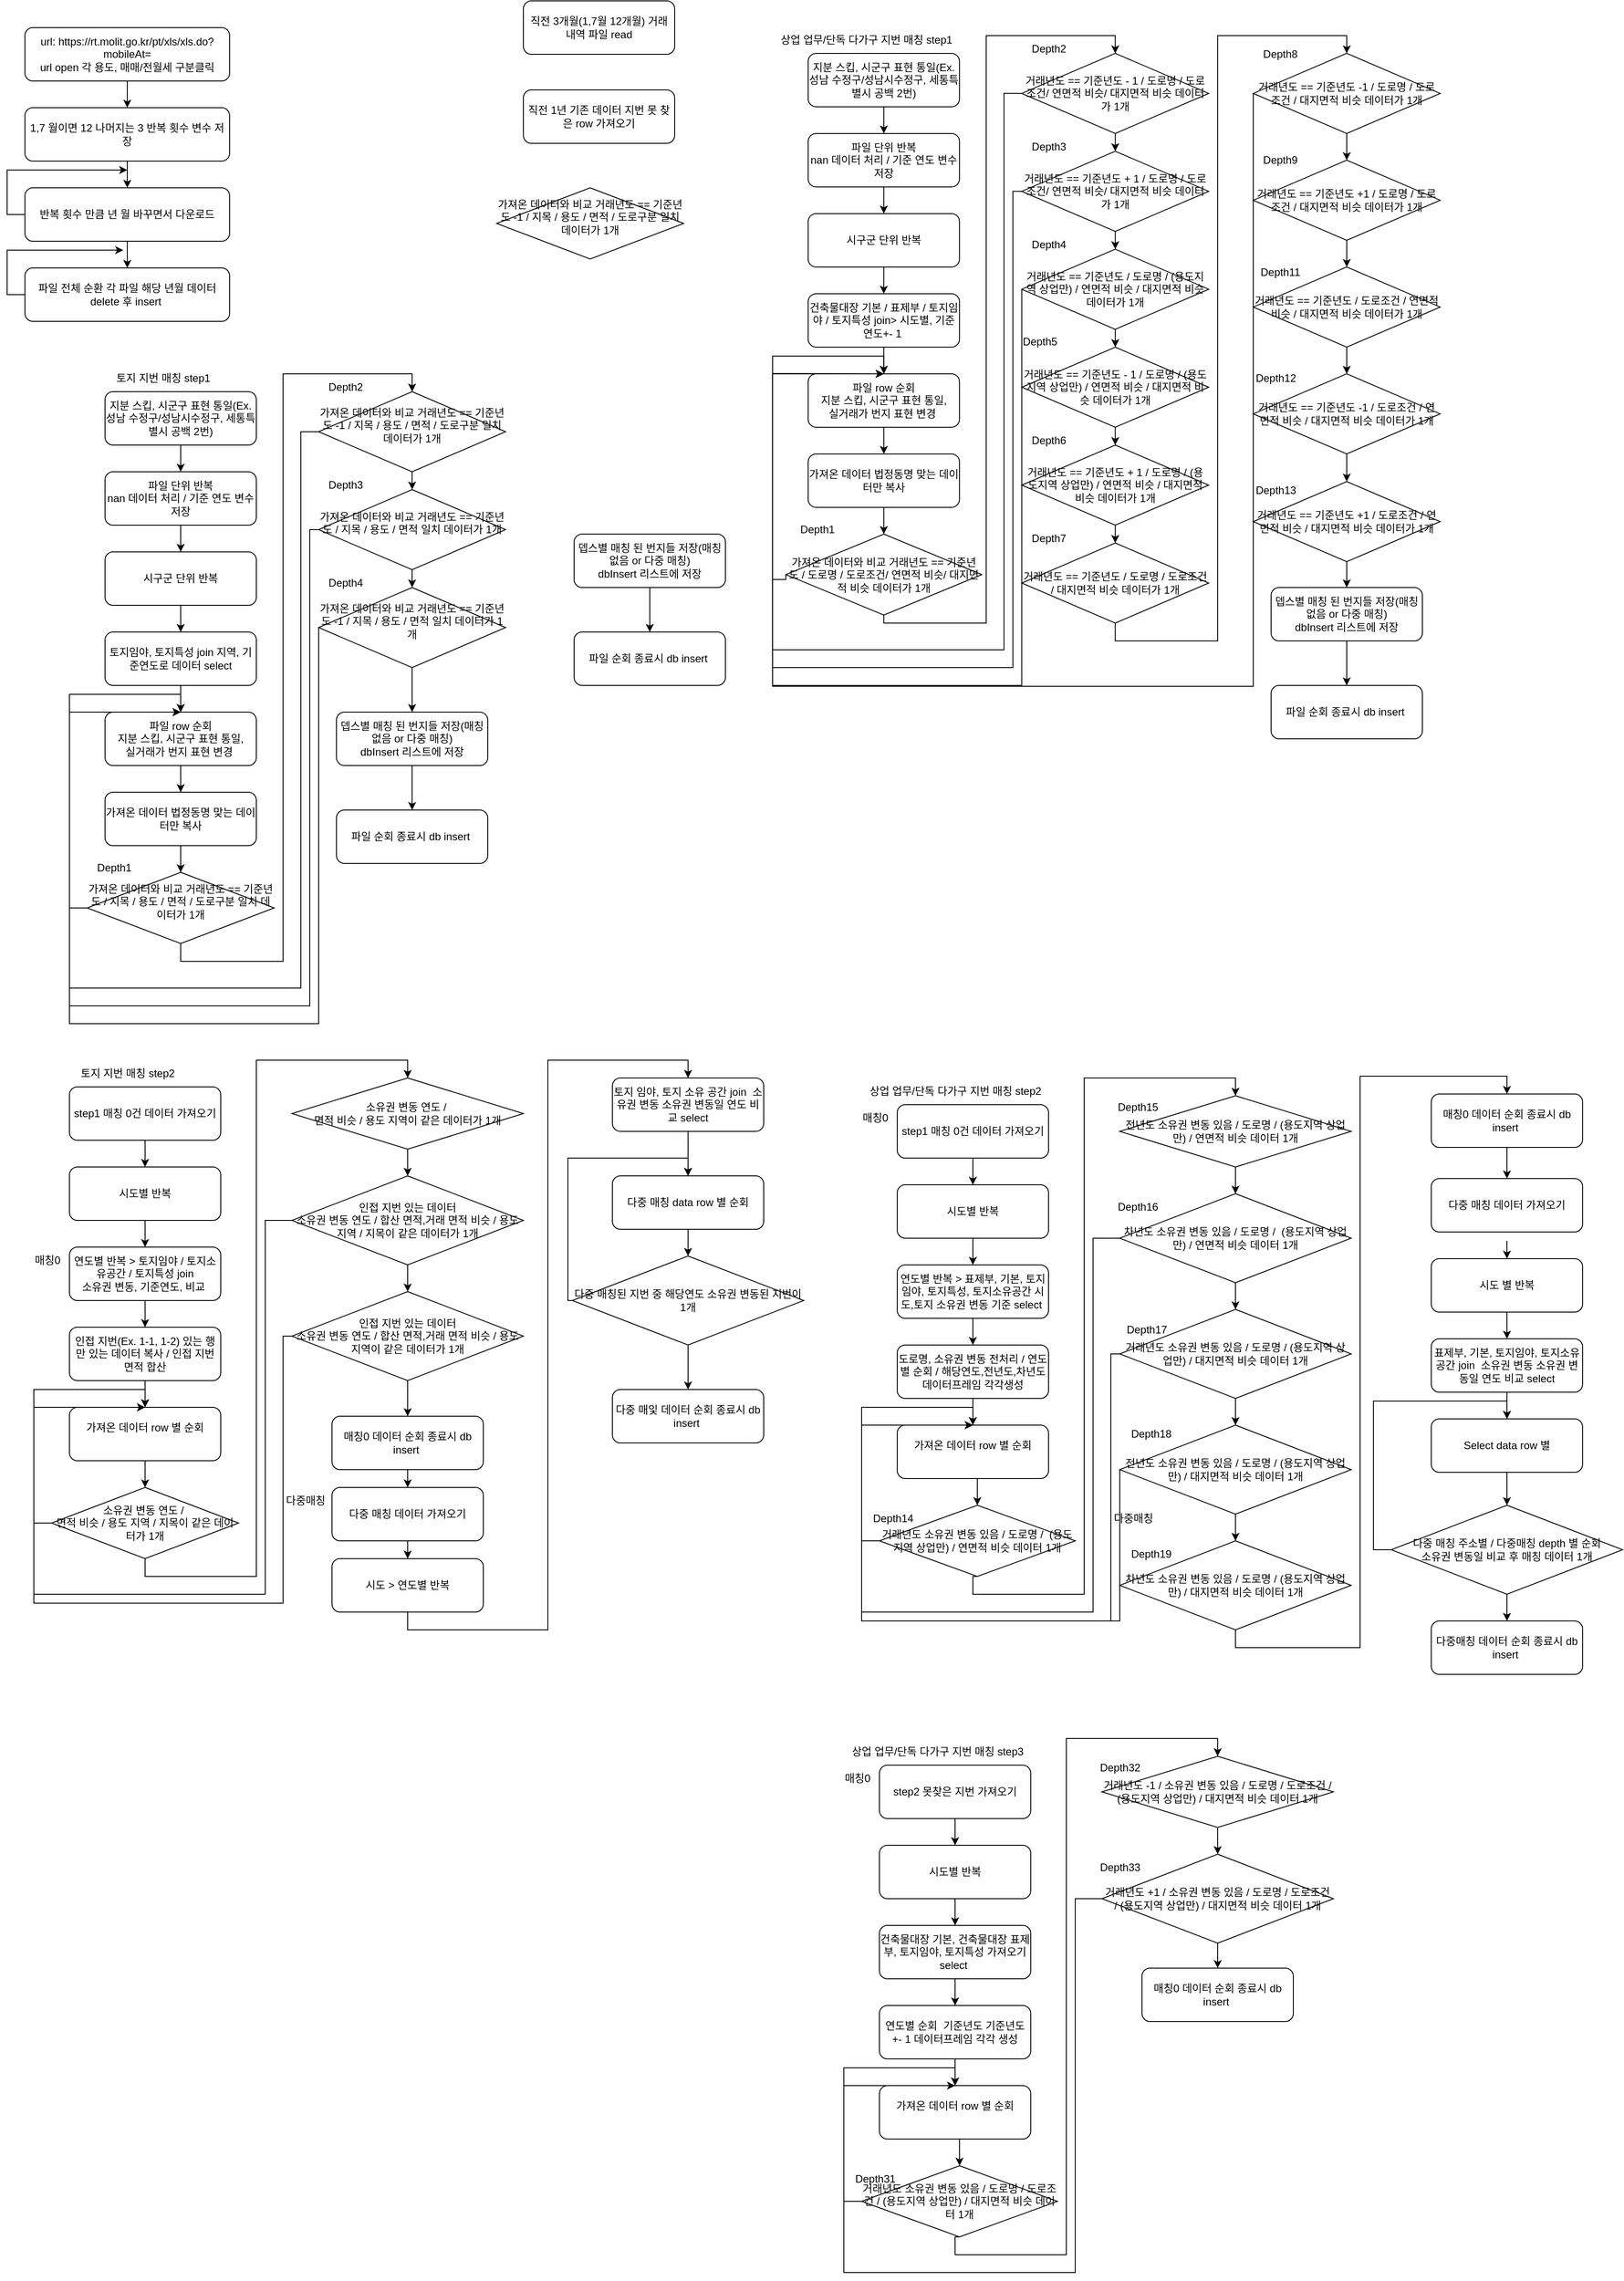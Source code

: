 <mxfile version="24.4.4" type="github">
  <diagram id="C5RBs43oDa-KdzZeNtuy" name="Page-1">
    <mxGraphModel dx="1687" dy="878" grid="1" gridSize="10" guides="1" tooltips="1" connect="1" arrows="1" fold="1" page="1" pageScale="1" pageWidth="827" pageHeight="1169" math="0" shadow="0">
      <root>
        <mxCell id="WIyWlLk6GJQsqaUBKTNV-0" />
        <mxCell id="WIyWlLk6GJQsqaUBKTNV-1" parent="WIyWlLk6GJQsqaUBKTNV-0" />
        <mxCell id="QpX_nXxIr_vmFLKxzl1e-6" style="edgeStyle=orthogonalEdgeStyle;rounded=0;orthogonalLoop=1;jettySize=auto;html=1;exitX=0.5;exitY=1;exitDx=0;exitDy=0;" edge="1" parent="WIyWlLk6GJQsqaUBKTNV-1" source="QpX_nXxIr_vmFLKxzl1e-0" target="QpX_nXxIr_vmFLKxzl1e-1">
          <mxGeometry relative="1" as="geometry" />
        </mxCell>
        <mxCell id="QpX_nXxIr_vmFLKxzl1e-0" value="url:&amp;nbsp;https://rt.molit.go.kr/pt/xls/xls.do?mobileAt=&lt;br&gt;url open 각 용도, 매매/전월세 구분클릭" style="rounded=1;whiteSpace=wrap;html=1;" vertex="1" parent="WIyWlLk6GJQsqaUBKTNV-1">
          <mxGeometry x="40" y="50" width="230" height="60" as="geometry" />
        </mxCell>
        <mxCell id="QpX_nXxIr_vmFLKxzl1e-7" style="edgeStyle=orthogonalEdgeStyle;rounded=0;orthogonalLoop=1;jettySize=auto;html=1;exitX=0.5;exitY=1;exitDx=0;exitDy=0;" edge="1" parent="WIyWlLk6GJQsqaUBKTNV-1" source="QpX_nXxIr_vmFLKxzl1e-1" target="QpX_nXxIr_vmFLKxzl1e-2">
          <mxGeometry relative="1" as="geometry" />
        </mxCell>
        <mxCell id="QpX_nXxIr_vmFLKxzl1e-1" value="1,7 월이면 12 나머지는 3 반복 횟수 변수 저장" style="rounded=1;whiteSpace=wrap;html=1;" vertex="1" parent="WIyWlLk6GJQsqaUBKTNV-1">
          <mxGeometry x="40" y="140" width="230" height="60" as="geometry" />
        </mxCell>
        <mxCell id="QpX_nXxIr_vmFLKxzl1e-8" style="edgeStyle=orthogonalEdgeStyle;rounded=0;orthogonalLoop=1;jettySize=auto;html=1;exitX=0.5;exitY=1;exitDx=0;exitDy=0;" edge="1" parent="WIyWlLk6GJQsqaUBKTNV-1" source="QpX_nXxIr_vmFLKxzl1e-2" target="QpX_nXxIr_vmFLKxzl1e-3">
          <mxGeometry relative="1" as="geometry" />
        </mxCell>
        <mxCell id="QpX_nXxIr_vmFLKxzl1e-2" value="반복 횟수 만큼 년 월 바꾸면서 다운로드" style="rounded=1;whiteSpace=wrap;html=1;" vertex="1" parent="WIyWlLk6GJQsqaUBKTNV-1">
          <mxGeometry x="40" y="230" width="230" height="60" as="geometry" />
        </mxCell>
        <mxCell id="QpX_nXxIr_vmFLKxzl1e-11" style="edgeStyle=orthogonalEdgeStyle;rounded=0;orthogonalLoop=1;jettySize=auto;html=1;exitX=0;exitY=0.5;exitDx=0;exitDy=0;" edge="1" parent="WIyWlLk6GJQsqaUBKTNV-1" source="QpX_nXxIr_vmFLKxzl1e-3">
          <mxGeometry relative="1" as="geometry">
            <mxPoint x="150" y="300" as="targetPoint" />
          </mxGeometry>
        </mxCell>
        <mxCell id="QpX_nXxIr_vmFLKxzl1e-3" value="파일 전체 순환 각 파일 해당 년월 데이터 delete 후 insert&amp;nbsp;" style="rounded=1;whiteSpace=wrap;html=1;" vertex="1" parent="WIyWlLk6GJQsqaUBKTNV-1">
          <mxGeometry x="40" y="320" width="230" height="60" as="geometry" />
        </mxCell>
        <mxCell id="QpX_nXxIr_vmFLKxzl1e-9" value="" style="endArrow=classic;html=1;rounded=0;exitX=0;exitY=0.5;exitDx=0;exitDy=0;" edge="1" parent="WIyWlLk6GJQsqaUBKTNV-1" source="QpX_nXxIr_vmFLKxzl1e-2">
          <mxGeometry width="50" height="50" relative="1" as="geometry">
            <mxPoint x="150" y="300" as="sourcePoint" />
            <mxPoint x="155" y="210" as="targetPoint" />
            <Array as="points">
              <mxPoint x="20" y="260" />
              <mxPoint x="20" y="210" />
              <mxPoint x="80" y="210" />
            </Array>
          </mxGeometry>
        </mxCell>
        <mxCell id="QpX_nXxIr_vmFLKxzl1e-12" value="토지 지번 매칭 step1" style="text;html=1;align=center;verticalAlign=middle;resizable=0;points=[];autosize=1;strokeColor=none;fillColor=none;" vertex="1" parent="WIyWlLk6GJQsqaUBKTNV-1">
          <mxGeometry x="130" y="429" width="130" height="30" as="geometry" />
        </mxCell>
        <mxCell id="QpX_nXxIr_vmFLKxzl1e-13" value="직전 3개월(1,7월 12개월) 거래 내역 파일 read" style="rounded=1;whiteSpace=wrap;html=1;" vertex="1" parent="WIyWlLk6GJQsqaUBKTNV-1">
          <mxGeometry x="600" y="20" width="170" height="60" as="geometry" />
        </mxCell>
        <mxCell id="QpX_nXxIr_vmFLKxzl1e-14" value="직전 1년 기존 데이터 지번 못 찾은 row 가져오기" style="rounded=1;whiteSpace=wrap;html=1;" vertex="1" parent="WIyWlLk6GJQsqaUBKTNV-1">
          <mxGeometry x="600" y="120" width="170" height="60" as="geometry" />
        </mxCell>
        <mxCell id="QpX_nXxIr_vmFLKxzl1e-27" style="edgeStyle=orthogonalEdgeStyle;rounded=0;orthogonalLoop=1;jettySize=auto;html=1;exitX=0.5;exitY=1;exitDx=0;exitDy=0;entryX=0.5;entryY=0;entryDx=0;entryDy=0;" edge="1" parent="WIyWlLk6GJQsqaUBKTNV-1" source="QpX_nXxIr_vmFLKxzl1e-15" target="QpX_nXxIr_vmFLKxzl1e-16">
          <mxGeometry relative="1" as="geometry" />
        </mxCell>
        <mxCell id="QpX_nXxIr_vmFLKxzl1e-15" value="지분 스킵, 시군구 표현 통일(Ex. 성남 수정구/성남시수정구, 세통특별시 공백 2번)" style="rounded=1;whiteSpace=wrap;html=1;" vertex="1" parent="WIyWlLk6GJQsqaUBKTNV-1">
          <mxGeometry x="130" y="459" width="170" height="60" as="geometry" />
        </mxCell>
        <mxCell id="QpX_nXxIr_vmFLKxzl1e-28" style="edgeStyle=orthogonalEdgeStyle;rounded=0;orthogonalLoop=1;jettySize=auto;html=1;exitX=0.5;exitY=1;exitDx=0;exitDy=0;" edge="1" parent="WIyWlLk6GJQsqaUBKTNV-1" source="QpX_nXxIr_vmFLKxzl1e-16" target="QpX_nXxIr_vmFLKxzl1e-19">
          <mxGeometry relative="1" as="geometry" />
        </mxCell>
        <mxCell id="QpX_nXxIr_vmFLKxzl1e-16" value="파일 단위 반복&lt;br&gt;nan 데이터 처리 / 기준 연도 변수 저장" style="rounded=1;whiteSpace=wrap;html=1;" vertex="1" parent="WIyWlLk6GJQsqaUBKTNV-1">
          <mxGeometry x="130" y="549" width="170" height="60" as="geometry" />
        </mxCell>
        <mxCell id="QpX_nXxIr_vmFLKxzl1e-30" style="edgeStyle=orthogonalEdgeStyle;rounded=0;orthogonalLoop=1;jettySize=auto;html=1;exitX=0.5;exitY=1;exitDx=0;exitDy=0;" edge="1" parent="WIyWlLk6GJQsqaUBKTNV-1" source="QpX_nXxIr_vmFLKxzl1e-18" target="QpX_nXxIr_vmFLKxzl1e-20">
          <mxGeometry relative="1" as="geometry" />
        </mxCell>
        <mxCell id="QpX_nXxIr_vmFLKxzl1e-18" value="토지임야, 토지특성 join 지역, 기준연도로 데이터 select" style="rounded=1;whiteSpace=wrap;html=1;" vertex="1" parent="WIyWlLk6GJQsqaUBKTNV-1">
          <mxGeometry x="130" y="729" width="170" height="60" as="geometry" />
        </mxCell>
        <mxCell id="QpX_nXxIr_vmFLKxzl1e-29" style="edgeStyle=orthogonalEdgeStyle;rounded=0;orthogonalLoop=1;jettySize=auto;html=1;exitX=0.5;exitY=1;exitDx=0;exitDy=0;" edge="1" parent="WIyWlLk6GJQsqaUBKTNV-1" source="QpX_nXxIr_vmFLKxzl1e-19" target="QpX_nXxIr_vmFLKxzl1e-18">
          <mxGeometry relative="1" as="geometry" />
        </mxCell>
        <mxCell id="QpX_nXxIr_vmFLKxzl1e-19" value="시구군 단위 반복" style="rounded=1;whiteSpace=wrap;html=1;" vertex="1" parent="WIyWlLk6GJQsqaUBKTNV-1">
          <mxGeometry x="130" y="639" width="170" height="60" as="geometry" />
        </mxCell>
        <mxCell id="QpX_nXxIr_vmFLKxzl1e-31" style="edgeStyle=orthogonalEdgeStyle;rounded=0;orthogonalLoop=1;jettySize=auto;html=1;exitX=0.5;exitY=1;exitDx=0;exitDy=0;entryX=0.5;entryY=0;entryDx=0;entryDy=0;" edge="1" parent="WIyWlLk6GJQsqaUBKTNV-1" source="QpX_nXxIr_vmFLKxzl1e-20" target="QpX_nXxIr_vmFLKxzl1e-21">
          <mxGeometry relative="1" as="geometry" />
        </mxCell>
        <mxCell id="QpX_nXxIr_vmFLKxzl1e-20" value="파일 row 순회&lt;br&gt;지분 스킵, 시군구 표현 통일,&lt;br&gt;실거래가 번지 표현 변경&amp;nbsp;" style="rounded=1;whiteSpace=wrap;html=1;" vertex="1" parent="WIyWlLk6GJQsqaUBKTNV-1">
          <mxGeometry x="130" y="819" width="170" height="60" as="geometry" />
        </mxCell>
        <mxCell id="QpX_nXxIr_vmFLKxzl1e-32" style="edgeStyle=orthogonalEdgeStyle;rounded=0;orthogonalLoop=1;jettySize=auto;html=1;exitX=0.5;exitY=1;exitDx=0;exitDy=0;entryX=0.5;entryY=0;entryDx=0;entryDy=0;" edge="1" parent="WIyWlLk6GJQsqaUBKTNV-1" source="QpX_nXxIr_vmFLKxzl1e-21" target="QpX_nXxIr_vmFLKxzl1e-25">
          <mxGeometry relative="1" as="geometry" />
        </mxCell>
        <mxCell id="QpX_nXxIr_vmFLKxzl1e-21" value="가져온 데이터 법정동명 맞는 데이터만 복사" style="rounded=1;whiteSpace=wrap;html=1;" vertex="1" parent="WIyWlLk6GJQsqaUBKTNV-1">
          <mxGeometry x="130" y="909" width="170" height="60" as="geometry" />
        </mxCell>
        <mxCell id="QpX_nXxIr_vmFLKxzl1e-26" style="edgeStyle=orthogonalEdgeStyle;rounded=0;orthogonalLoop=1;jettySize=auto;html=1;exitX=0;exitY=0.5;exitDx=0;exitDy=0;entryX=0.5;entryY=0;entryDx=0;entryDy=0;" edge="1" parent="WIyWlLk6GJQsqaUBKTNV-1" source="QpX_nXxIr_vmFLKxzl1e-25" target="QpX_nXxIr_vmFLKxzl1e-20">
          <mxGeometry relative="1" as="geometry">
            <mxPoint x="90" y="749" as="targetPoint" />
            <Array as="points">
              <mxPoint x="90" y="1039" />
              <mxPoint x="90" y="799" />
              <mxPoint x="215" y="799" />
            </Array>
          </mxGeometry>
        </mxCell>
        <mxCell id="QpX_nXxIr_vmFLKxzl1e-33" style="edgeStyle=orthogonalEdgeStyle;rounded=0;orthogonalLoop=1;jettySize=auto;html=1;exitX=0.5;exitY=1;exitDx=0;exitDy=0;entryX=0.5;entryY=0;entryDx=0;entryDy=0;" edge="1" parent="WIyWlLk6GJQsqaUBKTNV-1" source="QpX_nXxIr_vmFLKxzl1e-25" target="QpX_nXxIr_vmFLKxzl1e-35">
          <mxGeometry relative="1" as="geometry">
            <mxPoint x="485" y="459" as="targetPoint" />
            <Array as="points">
              <mxPoint x="215" y="1099" />
              <mxPoint x="330" y="1099" />
              <mxPoint x="330" y="439" />
              <mxPoint x="475" y="439" />
            </Array>
          </mxGeometry>
        </mxCell>
        <mxCell id="QpX_nXxIr_vmFLKxzl1e-25" value="가져온 데이터와 비교 거래년도 == 기준년도 / 지목 / 용도 / 면적 / 도로구분 일치 데이터가 1개&lt;div&gt;&lt;br&gt;&lt;/div&gt;" style="rhombus;whiteSpace=wrap;html=1;" vertex="1" parent="WIyWlLk6GJQsqaUBKTNV-1">
          <mxGeometry x="110" y="999" width="210" height="80" as="geometry" />
        </mxCell>
        <mxCell id="QpX_nXxIr_vmFLKxzl1e-38" style="edgeStyle=orthogonalEdgeStyle;rounded=0;orthogonalLoop=1;jettySize=auto;html=1;exitX=0;exitY=0.5;exitDx=0;exitDy=0;entryX=0.5;entryY=0;entryDx=0;entryDy=0;" edge="1" parent="WIyWlLk6GJQsqaUBKTNV-1" source="QpX_nXxIr_vmFLKxzl1e-35" target="QpX_nXxIr_vmFLKxzl1e-20">
          <mxGeometry relative="1" as="geometry">
            <Array as="points">
              <mxPoint x="350" y="504" />
              <mxPoint x="350" y="1129" />
              <mxPoint x="90" y="1129" />
              <mxPoint x="90" y="819" />
            </Array>
          </mxGeometry>
        </mxCell>
        <mxCell id="QpX_nXxIr_vmFLKxzl1e-42" style="edgeStyle=orthogonalEdgeStyle;rounded=0;orthogonalLoop=1;jettySize=auto;html=1;exitX=0.5;exitY=1;exitDx=0;exitDy=0;entryX=0.5;entryY=0;entryDx=0;entryDy=0;" edge="1" parent="WIyWlLk6GJQsqaUBKTNV-1" source="QpX_nXxIr_vmFLKxzl1e-35" target="QpX_nXxIr_vmFLKxzl1e-39">
          <mxGeometry relative="1" as="geometry" />
        </mxCell>
        <mxCell id="QpX_nXxIr_vmFLKxzl1e-35" value="가져온 데이터와 비교 거래년도 == 기준년도 -1 / 지목 / 용도 / 면적 / 도로구분 일치 데이터가 1개&lt;div&gt;&lt;br&gt;&lt;/div&gt;" style="rhombus;whiteSpace=wrap;html=1;" vertex="1" parent="WIyWlLk6GJQsqaUBKTNV-1">
          <mxGeometry x="370" y="459" width="210" height="90" as="geometry" />
        </mxCell>
        <mxCell id="QpX_nXxIr_vmFLKxzl1e-36" value="Depth1" style="text;html=1;align=center;verticalAlign=middle;resizable=0;points=[];autosize=1;strokeColor=none;fillColor=none;" vertex="1" parent="WIyWlLk6GJQsqaUBKTNV-1">
          <mxGeometry x="110" y="979" width="60" height="30" as="geometry" />
        </mxCell>
        <mxCell id="QpX_nXxIr_vmFLKxzl1e-37" value="Depth2" style="text;html=1;align=center;verticalAlign=middle;resizable=0;points=[];autosize=1;strokeColor=none;fillColor=none;" vertex="1" parent="WIyWlLk6GJQsqaUBKTNV-1">
          <mxGeometry x="370" y="439" width="60" height="30" as="geometry" />
        </mxCell>
        <mxCell id="QpX_nXxIr_vmFLKxzl1e-43" style="edgeStyle=orthogonalEdgeStyle;rounded=0;orthogonalLoop=1;jettySize=auto;html=1;exitX=0.5;exitY=1;exitDx=0;exitDy=0;entryX=0.5;entryY=0;entryDx=0;entryDy=0;" edge="1" parent="WIyWlLk6GJQsqaUBKTNV-1" source="QpX_nXxIr_vmFLKxzl1e-39" target="QpX_nXxIr_vmFLKxzl1e-41">
          <mxGeometry relative="1" as="geometry" />
        </mxCell>
        <mxCell id="QpX_nXxIr_vmFLKxzl1e-44" style="edgeStyle=orthogonalEdgeStyle;rounded=0;orthogonalLoop=1;jettySize=auto;html=1;exitX=0;exitY=0.5;exitDx=0;exitDy=0;entryX=0.5;entryY=0;entryDx=0;entryDy=0;" edge="1" parent="WIyWlLk6GJQsqaUBKTNV-1" source="QpX_nXxIr_vmFLKxzl1e-39" target="QpX_nXxIr_vmFLKxzl1e-20">
          <mxGeometry relative="1" as="geometry">
            <Array as="points">
              <mxPoint x="360" y="614" />
              <mxPoint x="360" y="1149" />
              <mxPoint x="90" y="1149" />
              <mxPoint x="90" y="819" />
            </Array>
          </mxGeometry>
        </mxCell>
        <mxCell id="QpX_nXxIr_vmFLKxzl1e-39" value="가져온 데이터와 비교 거래년도 == 기준년도 / 지목 / 용도 / 면적 일치 데이터가 1개&lt;div&gt;&lt;br&gt;&lt;/div&gt;" style="rhombus;whiteSpace=wrap;html=1;" vertex="1" parent="WIyWlLk6GJQsqaUBKTNV-1">
          <mxGeometry x="370" y="569" width="210" height="90" as="geometry" />
        </mxCell>
        <mxCell id="QpX_nXxIr_vmFLKxzl1e-40" value="가져온 데이터와 비교 거래년도 == 기준년도 -1 / 지목 / 용도 / 면적 / 도로구분 일치 데이터가 1개&lt;div&gt;&lt;br&gt;&lt;/div&gt;" style="rhombus;whiteSpace=wrap;html=1;" vertex="1" parent="WIyWlLk6GJQsqaUBKTNV-1">
          <mxGeometry x="570" y="230" width="210" height="80" as="geometry" />
        </mxCell>
        <mxCell id="QpX_nXxIr_vmFLKxzl1e-45" style="edgeStyle=orthogonalEdgeStyle;rounded=0;orthogonalLoop=1;jettySize=auto;html=1;entryX=0.5;entryY=0;entryDx=0;entryDy=0;exitX=0;exitY=0.5;exitDx=0;exitDy=0;" edge="1" parent="WIyWlLk6GJQsqaUBKTNV-1" source="QpX_nXxIr_vmFLKxzl1e-41" target="QpX_nXxIr_vmFLKxzl1e-20">
          <mxGeometry relative="1" as="geometry">
            <mxPoint x="475" y="769" as="sourcePoint" />
            <Array as="points">
              <mxPoint x="370" y="1169" />
              <mxPoint x="90" y="1169" />
              <mxPoint x="90" y="819" />
            </Array>
          </mxGeometry>
        </mxCell>
        <mxCell id="QpX_nXxIr_vmFLKxzl1e-50" style="edgeStyle=orthogonalEdgeStyle;rounded=0;orthogonalLoop=1;jettySize=auto;html=1;exitX=0.5;exitY=1;exitDx=0;exitDy=0;entryX=0.5;entryY=0;entryDx=0;entryDy=0;" edge="1" parent="WIyWlLk6GJQsqaUBKTNV-1" source="QpX_nXxIr_vmFLKxzl1e-41" target="QpX_nXxIr_vmFLKxzl1e-48">
          <mxGeometry relative="1" as="geometry" />
        </mxCell>
        <mxCell id="QpX_nXxIr_vmFLKxzl1e-41" value="가져온 데이터와 비교 거래년도 == 기준년도 -1 / 지목 / 용도 / 면적 일치 데이터가 1개&lt;div&gt;&lt;br&gt;&lt;/div&gt;" style="rhombus;whiteSpace=wrap;html=1;" vertex="1" parent="WIyWlLk6GJQsqaUBKTNV-1">
          <mxGeometry x="370" y="679" width="210" height="90" as="geometry" />
        </mxCell>
        <mxCell id="QpX_nXxIr_vmFLKxzl1e-46" value="Depth3" style="text;html=1;align=center;verticalAlign=middle;resizable=0;points=[];autosize=1;strokeColor=none;fillColor=none;" vertex="1" parent="WIyWlLk6GJQsqaUBKTNV-1">
          <mxGeometry x="370" y="549" width="60" height="30" as="geometry" />
        </mxCell>
        <mxCell id="QpX_nXxIr_vmFLKxzl1e-47" value="Depth4" style="text;html=1;align=center;verticalAlign=middle;resizable=0;points=[];autosize=1;strokeColor=none;fillColor=none;" vertex="1" parent="WIyWlLk6GJQsqaUBKTNV-1">
          <mxGeometry x="370" y="659" width="60" height="30" as="geometry" />
        </mxCell>
        <mxCell id="QpX_nXxIr_vmFLKxzl1e-51" style="edgeStyle=orthogonalEdgeStyle;rounded=0;orthogonalLoop=1;jettySize=auto;html=1;exitX=0.5;exitY=1;exitDx=0;exitDy=0;" edge="1" parent="WIyWlLk6GJQsqaUBKTNV-1" source="QpX_nXxIr_vmFLKxzl1e-48">
          <mxGeometry relative="1" as="geometry">
            <mxPoint x="475" y="929" as="targetPoint" />
          </mxGeometry>
        </mxCell>
        <mxCell id="QpX_nXxIr_vmFLKxzl1e-48" value="뎁스별 매칭 된 번지들 저장(매칭 없음 or 다중 매칭)&lt;div&gt;dbInsert 리스트에 저장&lt;/div&gt;" style="rounded=1;whiteSpace=wrap;html=1;" vertex="1" parent="WIyWlLk6GJQsqaUBKTNV-1">
          <mxGeometry x="390" y="819" width="170" height="60" as="geometry" />
        </mxCell>
        <mxCell id="QpX_nXxIr_vmFLKxzl1e-52" value="파일 순회 종료시 db insert&amp;nbsp;" style="rounded=1;whiteSpace=wrap;html=1;" vertex="1" parent="WIyWlLk6GJQsqaUBKTNV-1">
          <mxGeometry x="390" y="929" width="170" height="60" as="geometry" />
        </mxCell>
        <mxCell id="QpX_nXxIr_vmFLKxzl1e-53" value="토지 지번 매칭 step2" style="text;html=1;align=center;verticalAlign=middle;resizable=0;points=[];autosize=1;strokeColor=none;fillColor=none;" vertex="1" parent="WIyWlLk6GJQsqaUBKTNV-1">
          <mxGeometry x="90" y="1210" width="130" height="30" as="geometry" />
        </mxCell>
        <mxCell id="QpX_nXxIr_vmFLKxzl1e-54" style="edgeStyle=orthogonalEdgeStyle;rounded=0;orthogonalLoop=1;jettySize=auto;html=1;exitX=0.5;exitY=1;exitDx=0;exitDy=0;entryX=0.5;entryY=0;entryDx=0;entryDy=0;" edge="1" source="QpX_nXxIr_vmFLKxzl1e-55" target="QpX_nXxIr_vmFLKxzl1e-57" parent="WIyWlLk6GJQsqaUBKTNV-1">
          <mxGeometry relative="1" as="geometry" />
        </mxCell>
        <mxCell id="QpX_nXxIr_vmFLKxzl1e-55" value="step1 매칭 0건 데이터 가져오기" style="rounded=1;whiteSpace=wrap;html=1;" vertex="1" parent="WIyWlLk6GJQsqaUBKTNV-1">
          <mxGeometry x="90" y="1240" width="170" height="60" as="geometry" />
        </mxCell>
        <mxCell id="QpX_nXxIr_vmFLKxzl1e-56" style="edgeStyle=orthogonalEdgeStyle;rounded=0;orthogonalLoop=1;jettySize=auto;html=1;exitX=0.5;exitY=1;exitDx=0;exitDy=0;" edge="1" source="QpX_nXxIr_vmFLKxzl1e-57" target="QpX_nXxIr_vmFLKxzl1e-59" parent="WIyWlLk6GJQsqaUBKTNV-1">
          <mxGeometry relative="1" as="geometry" />
        </mxCell>
        <mxCell id="QpX_nXxIr_vmFLKxzl1e-57" value="시도별 반복" style="rounded=1;whiteSpace=wrap;html=1;" vertex="1" parent="WIyWlLk6GJQsqaUBKTNV-1">
          <mxGeometry x="90" y="1330" width="170" height="60" as="geometry" />
        </mxCell>
        <mxCell id="QpX_nXxIr_vmFLKxzl1e-58" style="edgeStyle=orthogonalEdgeStyle;rounded=0;orthogonalLoop=1;jettySize=auto;html=1;exitX=0.5;exitY=1;exitDx=0;exitDy=0;" edge="1" source="QpX_nXxIr_vmFLKxzl1e-59" parent="WIyWlLk6GJQsqaUBKTNV-1">
          <mxGeometry relative="1" as="geometry">
            <mxPoint x="175" y="1510" as="targetPoint" />
          </mxGeometry>
        </mxCell>
        <mxCell id="QpX_nXxIr_vmFLKxzl1e-59" value="연도별 반복 &amp;gt; 토지임야 / 토지소유공간 / 토지특성 join&lt;br&gt;소유권 변동, 기준연도, 비교&amp;nbsp;" style="rounded=1;whiteSpace=wrap;html=1;" vertex="1" parent="WIyWlLk6GJQsqaUBKTNV-1">
          <mxGeometry x="90" y="1420" width="170" height="60" as="geometry" />
        </mxCell>
        <mxCell id="QpX_nXxIr_vmFLKxzl1e-64" style="edgeStyle=orthogonalEdgeStyle;rounded=0;orthogonalLoop=1;jettySize=auto;html=1;exitX=0.5;exitY=1;exitDx=0;exitDy=0;entryX=0.5;entryY=0;entryDx=0;entryDy=0;" edge="1" parent="WIyWlLk6GJQsqaUBKTNV-1" source="QpX_nXxIr_vmFLKxzl1e-60" target="QpX_nXxIr_vmFLKxzl1e-62">
          <mxGeometry relative="1" as="geometry" />
        </mxCell>
        <mxCell id="QpX_nXxIr_vmFLKxzl1e-60" value="인접 지번(Ex. 1-1, 1-2) 있는 행만 있는 데이터 복사 / 인접 지번 면적 합산" style="rounded=1;whiteSpace=wrap;html=1;" vertex="1" parent="WIyWlLk6GJQsqaUBKTNV-1">
          <mxGeometry x="90" y="1510" width="170" height="60" as="geometry" />
        </mxCell>
        <mxCell id="QpX_nXxIr_vmFLKxzl1e-65" style="edgeStyle=orthogonalEdgeStyle;rounded=0;orthogonalLoop=1;jettySize=auto;html=1;exitX=0;exitY=0.5;exitDx=0;exitDy=0;entryX=0.5;entryY=0;entryDx=0;entryDy=0;" edge="1" parent="WIyWlLk6GJQsqaUBKTNV-1" source="QpX_nXxIr_vmFLKxzl1e-61" target="QpX_nXxIr_vmFLKxzl1e-62">
          <mxGeometry relative="1" as="geometry">
            <mxPoint y="1580" as="targetPoint" />
            <Array as="points">
              <mxPoint x="50" y="1730" />
              <mxPoint x="50" y="1580" />
              <mxPoint x="175" y="1580" />
            </Array>
          </mxGeometry>
        </mxCell>
        <mxCell id="QpX_nXxIr_vmFLKxzl1e-68" style="edgeStyle=orthogonalEdgeStyle;rounded=0;orthogonalLoop=1;jettySize=auto;html=1;exitX=0.5;exitY=1;exitDx=0;exitDy=0;entryX=0.5;entryY=0;entryDx=0;entryDy=0;" edge="1" parent="WIyWlLk6GJQsqaUBKTNV-1" source="QpX_nXxIr_vmFLKxzl1e-61" target="QpX_nXxIr_vmFLKxzl1e-67">
          <mxGeometry relative="1" as="geometry">
            <Array as="points">
              <mxPoint x="175" y="1790" />
              <mxPoint x="300" y="1790" />
              <mxPoint x="300" y="1210" />
              <mxPoint x="470" y="1210" />
            </Array>
          </mxGeometry>
        </mxCell>
        <mxCell id="QpX_nXxIr_vmFLKxzl1e-61" value="소유권 변동 연도 /&amp;nbsp;&lt;div&gt;면적 비슷 / 용도 지역 / 지목이 같은 데이터가 1개&lt;/div&gt;" style="rhombus;whiteSpace=wrap;html=1;" vertex="1" parent="WIyWlLk6GJQsqaUBKTNV-1">
          <mxGeometry x="70" y="1690" width="210" height="80" as="geometry" />
        </mxCell>
        <mxCell id="QpX_nXxIr_vmFLKxzl1e-66" style="edgeStyle=orthogonalEdgeStyle;rounded=0;orthogonalLoop=1;jettySize=auto;html=1;exitX=0.5;exitY=1;exitDx=0;exitDy=0;entryX=0.5;entryY=0;entryDx=0;entryDy=0;" edge="1" parent="WIyWlLk6GJQsqaUBKTNV-1" source="QpX_nXxIr_vmFLKxzl1e-62" target="QpX_nXxIr_vmFLKxzl1e-61">
          <mxGeometry relative="1" as="geometry" />
        </mxCell>
        <mxCell id="QpX_nXxIr_vmFLKxzl1e-62" value="가져온 데이터 row 별 순회&lt;div&gt;&lt;br&gt;&lt;/div&gt;" style="rounded=1;whiteSpace=wrap;html=1;" vertex="1" parent="WIyWlLk6GJQsqaUBKTNV-1">
          <mxGeometry x="90" y="1600" width="170" height="60" as="geometry" />
        </mxCell>
        <mxCell id="QpX_nXxIr_vmFLKxzl1e-71" style="edgeStyle=orthogonalEdgeStyle;rounded=0;orthogonalLoop=1;jettySize=auto;html=1;exitX=0.5;exitY=1;exitDx=0;exitDy=0;entryX=0.5;entryY=0;entryDx=0;entryDy=0;" edge="1" parent="WIyWlLk6GJQsqaUBKTNV-1" source="QpX_nXxIr_vmFLKxzl1e-67" target="QpX_nXxIr_vmFLKxzl1e-69">
          <mxGeometry relative="1" as="geometry" />
        </mxCell>
        <mxCell id="QpX_nXxIr_vmFLKxzl1e-67" value="소유권 변동 연도 /&amp;nbsp;&lt;div&gt;면적 비슷 / 용도 지역이 같은 데이터가 1개&lt;/div&gt;" style="rhombus;whiteSpace=wrap;html=1;" vertex="1" parent="WIyWlLk6GJQsqaUBKTNV-1">
          <mxGeometry x="340" y="1230" width="260" height="80" as="geometry" />
        </mxCell>
        <mxCell id="QpX_nXxIr_vmFLKxzl1e-72" style="edgeStyle=orthogonalEdgeStyle;rounded=0;orthogonalLoop=1;jettySize=auto;html=1;exitX=0.5;exitY=1;exitDx=0;exitDy=0;entryX=0.5;entryY=0;entryDx=0;entryDy=0;" edge="1" parent="WIyWlLk6GJQsqaUBKTNV-1" source="QpX_nXxIr_vmFLKxzl1e-69" target="QpX_nXxIr_vmFLKxzl1e-70">
          <mxGeometry relative="1" as="geometry" />
        </mxCell>
        <mxCell id="QpX_nXxIr_vmFLKxzl1e-73" style="edgeStyle=orthogonalEdgeStyle;rounded=0;orthogonalLoop=1;jettySize=auto;html=1;exitX=0;exitY=0.5;exitDx=0;exitDy=0;entryX=0.5;entryY=0;entryDx=0;entryDy=0;" edge="1" parent="WIyWlLk6GJQsqaUBKTNV-1" source="QpX_nXxIr_vmFLKxzl1e-69" target="QpX_nXxIr_vmFLKxzl1e-62">
          <mxGeometry relative="1" as="geometry">
            <Array as="points">
              <mxPoint x="310" y="1390" />
              <mxPoint x="310" y="1810" />
              <mxPoint x="50" y="1810" />
              <mxPoint x="50" y="1600" />
            </Array>
          </mxGeometry>
        </mxCell>
        <mxCell id="QpX_nXxIr_vmFLKxzl1e-69" value="인접 지번 있는 데이터 &lt;br&gt;소유권 변동 연도 / 합산&amp;nbsp;&lt;span style=&quot;background-color: initial;&quot;&gt;면적,거래 면적 비슷 / 용도 지역 / 지목이 같은 데이터가 1개&lt;/span&gt;" style="rhombus;whiteSpace=wrap;html=1;" vertex="1" parent="WIyWlLk6GJQsqaUBKTNV-1">
          <mxGeometry x="340" y="1340" width="260" height="100" as="geometry" />
        </mxCell>
        <mxCell id="QpX_nXxIr_vmFLKxzl1e-74" style="edgeStyle=orthogonalEdgeStyle;rounded=0;orthogonalLoop=1;jettySize=auto;html=1;exitX=0;exitY=0.5;exitDx=0;exitDy=0;entryX=0.5;entryY=0;entryDx=0;entryDy=0;" edge="1" parent="WIyWlLk6GJQsqaUBKTNV-1" source="QpX_nXxIr_vmFLKxzl1e-70" target="QpX_nXxIr_vmFLKxzl1e-62">
          <mxGeometry relative="1" as="geometry">
            <Array as="points">
              <mxPoint x="330" y="1520" />
              <mxPoint x="330" y="1820" />
              <mxPoint x="50" y="1820" />
              <mxPoint x="50" y="1600" />
            </Array>
          </mxGeometry>
        </mxCell>
        <mxCell id="QpX_nXxIr_vmFLKxzl1e-79" style="edgeStyle=orthogonalEdgeStyle;rounded=0;orthogonalLoop=1;jettySize=auto;html=1;exitX=0.5;exitY=1;exitDx=0;exitDy=0;entryX=0.5;entryY=0;entryDx=0;entryDy=0;" edge="1" parent="WIyWlLk6GJQsqaUBKTNV-1" source="QpX_nXxIr_vmFLKxzl1e-70" target="QpX_nXxIr_vmFLKxzl1e-76">
          <mxGeometry relative="1" as="geometry" />
        </mxCell>
        <mxCell id="QpX_nXxIr_vmFLKxzl1e-70" value="인접 지번 있는 데이터 &lt;br&gt;소유권 변동 연도 / 합산&amp;nbsp;&lt;span style=&quot;background-color: initial;&quot;&gt;면적,거래 면적 비슷 / 용도 지역이 같은 데이터가 1개&lt;/span&gt;" style="rhombus;whiteSpace=wrap;html=1;" vertex="1" parent="WIyWlLk6GJQsqaUBKTNV-1">
          <mxGeometry x="340" y="1470" width="260" height="100" as="geometry" />
        </mxCell>
        <mxCell id="QpX_nXxIr_vmFLKxzl1e-82" style="edgeStyle=orthogonalEdgeStyle;rounded=0;orthogonalLoop=1;jettySize=auto;html=1;exitX=0.5;exitY=1;exitDx=0;exitDy=0;entryX=0.5;entryY=0;entryDx=0;entryDy=0;" edge="1" parent="WIyWlLk6GJQsqaUBKTNV-1" source="QpX_nXxIr_vmFLKxzl1e-76" target="QpX_nXxIr_vmFLKxzl1e-78">
          <mxGeometry relative="1" as="geometry" />
        </mxCell>
        <mxCell id="QpX_nXxIr_vmFLKxzl1e-76" value="&lt;div&gt;매칭0 데이터 순회 종료시 db insert&amp;nbsp;&lt;br&gt;&lt;/div&gt;" style="rounded=1;whiteSpace=wrap;html=1;" vertex="1" parent="WIyWlLk6GJQsqaUBKTNV-1">
          <mxGeometry x="385" y="1610" width="170" height="60" as="geometry" />
        </mxCell>
        <mxCell id="QpX_nXxIr_vmFLKxzl1e-77" value="매칭0" style="text;html=1;align=center;verticalAlign=middle;resizable=0;points=[];autosize=1;strokeColor=none;fillColor=none;" vertex="1" parent="WIyWlLk6GJQsqaUBKTNV-1">
          <mxGeometry x="40" y="1420" width="50" height="30" as="geometry" />
        </mxCell>
        <mxCell id="QpX_nXxIr_vmFLKxzl1e-83" style="edgeStyle=orthogonalEdgeStyle;rounded=0;orthogonalLoop=1;jettySize=auto;html=1;exitX=0.5;exitY=1;exitDx=0;exitDy=0;entryX=0.5;entryY=0;entryDx=0;entryDy=0;" edge="1" parent="WIyWlLk6GJQsqaUBKTNV-1" source="QpX_nXxIr_vmFLKxzl1e-78" target="QpX_nXxIr_vmFLKxzl1e-81">
          <mxGeometry relative="1" as="geometry" />
        </mxCell>
        <mxCell id="QpX_nXxIr_vmFLKxzl1e-78" value="다중 매칭 데이터 가져오기" style="rounded=1;whiteSpace=wrap;html=1;" vertex="1" parent="WIyWlLk6GJQsqaUBKTNV-1">
          <mxGeometry x="385" y="1690" width="170" height="60" as="geometry" />
        </mxCell>
        <mxCell id="QpX_nXxIr_vmFLKxzl1e-80" value="다중매칭" style="text;html=1;align=center;verticalAlign=middle;resizable=0;points=[];autosize=1;strokeColor=none;fillColor=none;" vertex="1" parent="WIyWlLk6GJQsqaUBKTNV-1">
          <mxGeometry x="320" y="1690" width="70" height="30" as="geometry" />
        </mxCell>
        <mxCell id="QpX_nXxIr_vmFLKxzl1e-85" style="edgeStyle=orthogonalEdgeStyle;rounded=0;orthogonalLoop=1;jettySize=auto;html=1;exitX=0.5;exitY=1;exitDx=0;exitDy=0;entryX=0.5;entryY=0;entryDx=0;entryDy=0;" edge="1" parent="WIyWlLk6GJQsqaUBKTNV-1" source="QpX_nXxIr_vmFLKxzl1e-81" target="QpX_nXxIr_vmFLKxzl1e-86">
          <mxGeometry relative="1" as="geometry">
            <mxPoint x="790" y="1230" as="targetPoint" />
          </mxGeometry>
        </mxCell>
        <mxCell id="QpX_nXxIr_vmFLKxzl1e-81" value="시도 &amp;gt; 연도별 반복" style="rounded=1;whiteSpace=wrap;html=1;" vertex="1" parent="WIyWlLk6GJQsqaUBKTNV-1">
          <mxGeometry x="385" y="1770" width="170" height="60" as="geometry" />
        </mxCell>
        <mxCell id="QpX_nXxIr_vmFLKxzl1e-92" style="edgeStyle=orthogonalEdgeStyle;rounded=0;orthogonalLoop=1;jettySize=auto;html=1;" edge="1" parent="WIyWlLk6GJQsqaUBKTNV-1" source="QpX_nXxIr_vmFLKxzl1e-86" target="QpX_nXxIr_vmFLKxzl1e-91">
          <mxGeometry relative="1" as="geometry" />
        </mxCell>
        <mxCell id="QpX_nXxIr_vmFLKxzl1e-86" value="토지 임야, 토지 소유 공간 join&amp;nbsp; 소유권 변동 소유권 변동일 연도 비교 select" style="rounded=1;whiteSpace=wrap;html=1;" vertex="1" parent="WIyWlLk6GJQsqaUBKTNV-1">
          <mxGeometry x="700" y="1230" width="170" height="60" as="geometry" />
        </mxCell>
        <mxCell id="QpX_nXxIr_vmFLKxzl1e-94" style="edgeStyle=orthogonalEdgeStyle;rounded=0;orthogonalLoop=1;jettySize=auto;html=1;exitX=0;exitY=0.5;exitDx=0;exitDy=0;entryX=0.5;entryY=0;entryDx=0;entryDy=0;" edge="1" parent="WIyWlLk6GJQsqaUBKTNV-1" source="QpX_nXxIr_vmFLKxzl1e-88" target="QpX_nXxIr_vmFLKxzl1e-91">
          <mxGeometry relative="1" as="geometry">
            <Array as="points">
              <mxPoint x="650" y="1480" />
              <mxPoint x="650" y="1320" />
              <mxPoint x="785" y="1320" />
            </Array>
          </mxGeometry>
        </mxCell>
        <mxCell id="QpX_nXxIr_vmFLKxzl1e-96" style="edgeStyle=orthogonalEdgeStyle;rounded=0;orthogonalLoop=1;jettySize=auto;html=1;" edge="1" parent="WIyWlLk6GJQsqaUBKTNV-1" source="QpX_nXxIr_vmFLKxzl1e-88" target="QpX_nXxIr_vmFLKxzl1e-95">
          <mxGeometry relative="1" as="geometry" />
        </mxCell>
        <mxCell id="QpX_nXxIr_vmFLKxzl1e-88" value="다중 매칭된 지번 중 해당연도 소유권 변동된 지번이 1개" style="rhombus;whiteSpace=wrap;html=1;" vertex="1" parent="WIyWlLk6GJQsqaUBKTNV-1">
          <mxGeometry x="655" y="1430" width="260" height="100" as="geometry" />
        </mxCell>
        <mxCell id="QpX_nXxIr_vmFLKxzl1e-93" style="edgeStyle=orthogonalEdgeStyle;rounded=0;orthogonalLoop=1;jettySize=auto;html=1;" edge="1" parent="WIyWlLk6GJQsqaUBKTNV-1" source="QpX_nXxIr_vmFLKxzl1e-91" target="QpX_nXxIr_vmFLKxzl1e-88">
          <mxGeometry relative="1" as="geometry" />
        </mxCell>
        <mxCell id="QpX_nXxIr_vmFLKxzl1e-91" value="다중 매칭 data row 별 순회" style="rounded=1;whiteSpace=wrap;html=1;" vertex="1" parent="WIyWlLk6GJQsqaUBKTNV-1">
          <mxGeometry x="700" y="1340" width="170" height="60" as="geometry" />
        </mxCell>
        <mxCell id="QpX_nXxIr_vmFLKxzl1e-95" value="&lt;div&gt;다중 매잋 데이터 순회 종료시 db insert&amp;nbsp;&lt;br&gt;&lt;/div&gt;" style="rounded=1;whiteSpace=wrap;html=1;" vertex="1" parent="WIyWlLk6GJQsqaUBKTNV-1">
          <mxGeometry x="700" y="1580" width="170" height="60" as="geometry" />
        </mxCell>
        <mxCell id="QpX_nXxIr_vmFLKxzl1e-129" value="상업 업무/단독 다가구 지번 매칭 step1" style="text;html=1;align=center;verticalAlign=middle;resizable=0;points=[];autosize=1;strokeColor=none;fillColor=none;" vertex="1" parent="WIyWlLk6GJQsqaUBKTNV-1">
          <mxGeometry x="869.94" y="48.94" width="230" height="30" as="geometry" />
        </mxCell>
        <mxCell id="QpX_nXxIr_vmFLKxzl1e-130" style="edgeStyle=orthogonalEdgeStyle;rounded=0;orthogonalLoop=1;jettySize=auto;html=1;exitX=0.5;exitY=1;exitDx=0;exitDy=0;entryX=0.5;entryY=0;entryDx=0;entryDy=0;" edge="1" parent="WIyWlLk6GJQsqaUBKTNV-1" source="QpX_nXxIr_vmFLKxzl1e-131" target="QpX_nXxIr_vmFLKxzl1e-133">
          <mxGeometry relative="1" as="geometry" />
        </mxCell>
        <mxCell id="QpX_nXxIr_vmFLKxzl1e-131" value="지분 스킵, 시군구 표현 통일(Ex. 성남 수정구/성남시수정구, 세통특별시 공백 2번)" style="rounded=1;whiteSpace=wrap;html=1;" vertex="1" parent="WIyWlLk6GJQsqaUBKTNV-1">
          <mxGeometry x="919.94" y="78.94" width="170" height="60" as="geometry" />
        </mxCell>
        <mxCell id="QpX_nXxIr_vmFLKxzl1e-132" style="edgeStyle=orthogonalEdgeStyle;rounded=0;orthogonalLoop=1;jettySize=auto;html=1;exitX=0.5;exitY=1;exitDx=0;exitDy=0;" edge="1" parent="WIyWlLk6GJQsqaUBKTNV-1" source="QpX_nXxIr_vmFLKxzl1e-133" target="QpX_nXxIr_vmFLKxzl1e-137">
          <mxGeometry relative="1" as="geometry" />
        </mxCell>
        <mxCell id="QpX_nXxIr_vmFLKxzl1e-133" value="파일 단위 반복&lt;br&gt;nan 데이터 처리 / 기준 연도 변수 저장" style="rounded=1;whiteSpace=wrap;html=1;" vertex="1" parent="WIyWlLk6GJQsqaUBKTNV-1">
          <mxGeometry x="919.94" y="168.94" width="170" height="60" as="geometry" />
        </mxCell>
        <mxCell id="QpX_nXxIr_vmFLKxzl1e-134" style="edgeStyle=orthogonalEdgeStyle;rounded=0;orthogonalLoop=1;jettySize=auto;html=1;exitX=0.5;exitY=1;exitDx=0;exitDy=0;" edge="1" parent="WIyWlLk6GJQsqaUBKTNV-1" source="QpX_nXxIr_vmFLKxzl1e-135" target="QpX_nXxIr_vmFLKxzl1e-139">
          <mxGeometry relative="1" as="geometry" />
        </mxCell>
        <mxCell id="QpX_nXxIr_vmFLKxzl1e-135" value="건축물대장 기본 / 표제부 / 토지임야 / 토지특성 join&amp;gt; 시도별, 기준연도+- 1&amp;nbsp;" style="rounded=1;whiteSpace=wrap;html=1;" vertex="1" parent="WIyWlLk6GJQsqaUBKTNV-1">
          <mxGeometry x="919.94" y="348.94" width="170" height="60" as="geometry" />
        </mxCell>
        <mxCell id="QpX_nXxIr_vmFLKxzl1e-136" style="edgeStyle=orthogonalEdgeStyle;rounded=0;orthogonalLoop=1;jettySize=auto;html=1;exitX=0.5;exitY=1;exitDx=0;exitDy=0;" edge="1" parent="WIyWlLk6GJQsqaUBKTNV-1" source="QpX_nXxIr_vmFLKxzl1e-137" target="QpX_nXxIr_vmFLKxzl1e-135">
          <mxGeometry relative="1" as="geometry" />
        </mxCell>
        <mxCell id="QpX_nXxIr_vmFLKxzl1e-137" value="시구군 단위 반복" style="rounded=1;whiteSpace=wrap;html=1;" vertex="1" parent="WIyWlLk6GJQsqaUBKTNV-1">
          <mxGeometry x="919.94" y="258.94" width="170" height="60" as="geometry" />
        </mxCell>
        <mxCell id="QpX_nXxIr_vmFLKxzl1e-138" style="edgeStyle=orthogonalEdgeStyle;rounded=0;orthogonalLoop=1;jettySize=auto;html=1;exitX=0.5;exitY=1;exitDx=0;exitDy=0;entryX=0.5;entryY=0;entryDx=0;entryDy=0;" edge="1" parent="WIyWlLk6GJQsqaUBKTNV-1" source="QpX_nXxIr_vmFLKxzl1e-139" target="QpX_nXxIr_vmFLKxzl1e-141">
          <mxGeometry relative="1" as="geometry" />
        </mxCell>
        <mxCell id="QpX_nXxIr_vmFLKxzl1e-139" value="파일 row 순회&lt;br&gt;지분 스킵, 시군구 표현 통일,&lt;br&gt;실거래가 번지 표현 변경&amp;nbsp;" style="rounded=1;whiteSpace=wrap;html=1;" vertex="1" parent="WIyWlLk6GJQsqaUBKTNV-1">
          <mxGeometry x="919.94" y="438.94" width="170" height="60" as="geometry" />
        </mxCell>
        <mxCell id="QpX_nXxIr_vmFLKxzl1e-140" style="edgeStyle=orthogonalEdgeStyle;rounded=0;orthogonalLoop=1;jettySize=auto;html=1;exitX=0.5;exitY=1;exitDx=0;exitDy=0;entryX=0.5;entryY=0;entryDx=0;entryDy=0;" edge="1" parent="WIyWlLk6GJQsqaUBKTNV-1" source="QpX_nXxIr_vmFLKxzl1e-141" target="QpX_nXxIr_vmFLKxzl1e-144">
          <mxGeometry relative="1" as="geometry" />
        </mxCell>
        <mxCell id="QpX_nXxIr_vmFLKxzl1e-141" value="가져온 데이터 법정동명 맞는 데이터만 복사" style="rounded=1;whiteSpace=wrap;html=1;" vertex="1" parent="WIyWlLk6GJQsqaUBKTNV-1">
          <mxGeometry x="919.94" y="528.94" width="170" height="60" as="geometry" />
        </mxCell>
        <mxCell id="QpX_nXxIr_vmFLKxzl1e-142" style="edgeStyle=orthogonalEdgeStyle;rounded=0;orthogonalLoop=1;jettySize=auto;html=1;exitX=0;exitY=0.5;exitDx=0;exitDy=0;entryX=0.5;entryY=0;entryDx=0;entryDy=0;" edge="1" parent="WIyWlLk6GJQsqaUBKTNV-1" source="QpX_nXxIr_vmFLKxzl1e-144" target="QpX_nXxIr_vmFLKxzl1e-139">
          <mxGeometry relative="1" as="geometry">
            <mxPoint x="879.94" y="368.94" as="targetPoint" />
            <Array as="points">
              <mxPoint x="895" y="670" />
              <mxPoint x="880" y="670" />
              <mxPoint x="880" y="419" />
              <mxPoint x="1005" y="419" />
            </Array>
          </mxGeometry>
        </mxCell>
        <mxCell id="QpX_nXxIr_vmFLKxzl1e-143" style="edgeStyle=orthogonalEdgeStyle;rounded=0;orthogonalLoop=1;jettySize=auto;html=1;exitX=0.5;exitY=1;exitDx=0;exitDy=0;entryX=0.5;entryY=0;entryDx=0;entryDy=0;" edge="1" parent="WIyWlLk6GJQsqaUBKTNV-1" source="QpX_nXxIr_vmFLKxzl1e-144" target="QpX_nXxIr_vmFLKxzl1e-147">
          <mxGeometry relative="1" as="geometry">
            <mxPoint x="1274.94" y="78.94" as="targetPoint" />
            <Array as="points">
              <mxPoint x="1004.94" y="718.94" />
              <mxPoint x="1119.94" y="718.94" />
              <mxPoint x="1119.94" y="58.94" />
              <mxPoint x="1264.94" y="58.94" />
            </Array>
          </mxGeometry>
        </mxCell>
        <mxCell id="QpX_nXxIr_vmFLKxzl1e-144" value="가져온 데이터와 비교 거래년도 == 기준년도 / 도로명 / 도로조건/ 연면적 비슷/ 대지면적 비슷 데이터가 1개" style="rhombus;whiteSpace=wrap;html=1;" vertex="1" parent="WIyWlLk6GJQsqaUBKTNV-1">
          <mxGeometry x="894.91" y="619" width="220.06" height="91" as="geometry" />
        </mxCell>
        <mxCell id="QpX_nXxIr_vmFLKxzl1e-145" style="edgeStyle=orthogonalEdgeStyle;rounded=0;orthogonalLoop=1;jettySize=auto;html=1;exitX=0;exitY=0.5;exitDx=0;exitDy=0;entryX=0.5;entryY=0;entryDx=0;entryDy=0;" edge="1" parent="WIyWlLk6GJQsqaUBKTNV-1" source="QpX_nXxIr_vmFLKxzl1e-147" target="QpX_nXxIr_vmFLKxzl1e-139">
          <mxGeometry relative="1" as="geometry">
            <Array as="points">
              <mxPoint x="1139.94" y="123.94" />
              <mxPoint x="1139.94" y="748.94" />
              <mxPoint x="879.94" y="748.94" />
              <mxPoint x="879.94" y="438.94" />
            </Array>
          </mxGeometry>
        </mxCell>
        <mxCell id="QpX_nXxIr_vmFLKxzl1e-146" style="edgeStyle=orthogonalEdgeStyle;rounded=0;orthogonalLoop=1;jettySize=auto;html=1;exitX=0.5;exitY=1;exitDx=0;exitDy=0;entryX=0.5;entryY=0;entryDx=0;entryDy=0;" edge="1" parent="WIyWlLk6GJQsqaUBKTNV-1" source="QpX_nXxIr_vmFLKxzl1e-147" target="QpX_nXxIr_vmFLKxzl1e-152">
          <mxGeometry relative="1" as="geometry" />
        </mxCell>
        <mxCell id="QpX_nXxIr_vmFLKxzl1e-147" value="&lt;div&gt;거래년도 == 기준년도 - 1 / 도로명 / 도로조건/ 연면적 비슷/ 대지면적 비슷 데이터가 1개&lt;/div&gt;" style="rhombus;whiteSpace=wrap;html=1;" vertex="1" parent="WIyWlLk6GJQsqaUBKTNV-1">
          <mxGeometry x="1159.94" y="78.94" width="210" height="90" as="geometry" />
        </mxCell>
        <mxCell id="QpX_nXxIr_vmFLKxzl1e-148" value="Depth1" style="text;html=1;align=center;verticalAlign=middle;resizable=0;points=[];autosize=1;strokeColor=none;fillColor=none;" vertex="1" parent="WIyWlLk6GJQsqaUBKTNV-1">
          <mxGeometry x="899.94" y="598.94" width="60" height="30" as="geometry" />
        </mxCell>
        <mxCell id="QpX_nXxIr_vmFLKxzl1e-149" value="Depth2" style="text;html=1;align=center;verticalAlign=middle;resizable=0;points=[];autosize=1;strokeColor=none;fillColor=none;" vertex="1" parent="WIyWlLk6GJQsqaUBKTNV-1">
          <mxGeometry x="1159.94" y="58.94" width="60" height="30" as="geometry" />
        </mxCell>
        <mxCell id="QpX_nXxIr_vmFLKxzl1e-150" style="edgeStyle=orthogonalEdgeStyle;rounded=0;orthogonalLoop=1;jettySize=auto;html=1;exitX=0.5;exitY=1;exitDx=0;exitDy=0;entryX=0.5;entryY=0;entryDx=0;entryDy=0;" edge="1" parent="WIyWlLk6GJQsqaUBKTNV-1" source="QpX_nXxIr_vmFLKxzl1e-152" target="QpX_nXxIr_vmFLKxzl1e-155">
          <mxGeometry relative="1" as="geometry" />
        </mxCell>
        <mxCell id="QpX_nXxIr_vmFLKxzl1e-151" style="edgeStyle=orthogonalEdgeStyle;rounded=0;orthogonalLoop=1;jettySize=auto;html=1;exitX=0;exitY=0.5;exitDx=0;exitDy=0;entryX=0.5;entryY=0;entryDx=0;entryDy=0;" edge="1" parent="WIyWlLk6GJQsqaUBKTNV-1" source="QpX_nXxIr_vmFLKxzl1e-152" target="QpX_nXxIr_vmFLKxzl1e-139">
          <mxGeometry relative="1" as="geometry">
            <Array as="points">
              <mxPoint x="1149.94" y="233.94" />
              <mxPoint x="1149.94" y="768.94" />
              <mxPoint x="879.94" y="768.94" />
              <mxPoint x="879.94" y="438.94" />
            </Array>
          </mxGeometry>
        </mxCell>
        <mxCell id="QpX_nXxIr_vmFLKxzl1e-152" value="&lt;div&gt;거래년도 == 기준년도 + 1 / 도로명 / 도로조건/ 연면적 비슷/ 대지면적 비슷 데이터가 1개&lt;/div&gt;" style="rhombus;whiteSpace=wrap;html=1;" vertex="1" parent="WIyWlLk6GJQsqaUBKTNV-1">
          <mxGeometry x="1159.94" y="188.94" width="210" height="90" as="geometry" />
        </mxCell>
        <mxCell id="QpX_nXxIr_vmFLKxzl1e-153" style="edgeStyle=orthogonalEdgeStyle;rounded=0;orthogonalLoop=1;jettySize=auto;html=1;entryX=0.5;entryY=0;entryDx=0;entryDy=0;exitX=0;exitY=0.5;exitDx=0;exitDy=0;" edge="1" parent="WIyWlLk6GJQsqaUBKTNV-1" source="QpX_nXxIr_vmFLKxzl1e-155" target="QpX_nXxIr_vmFLKxzl1e-139">
          <mxGeometry relative="1" as="geometry">
            <mxPoint x="1264.94" y="388.94" as="sourcePoint" />
            <Array as="points">
              <mxPoint x="1159.94" y="788.94" />
              <mxPoint x="879.94" y="788.94" />
              <mxPoint x="879.94" y="438.94" />
            </Array>
          </mxGeometry>
        </mxCell>
        <mxCell id="QpX_nXxIr_vmFLKxzl1e-175" style="edgeStyle=orthogonalEdgeStyle;rounded=0;orthogonalLoop=1;jettySize=auto;html=1;exitX=0.5;exitY=1;exitDx=0;exitDy=0;entryX=0.5;entryY=0;entryDx=0;entryDy=0;" edge="1" parent="WIyWlLk6GJQsqaUBKTNV-1" source="QpX_nXxIr_vmFLKxzl1e-155" target="QpX_nXxIr_vmFLKxzl1e-162">
          <mxGeometry relative="1" as="geometry" />
        </mxCell>
        <mxCell id="QpX_nXxIr_vmFLKxzl1e-155" value="&lt;div&gt;거래년도 == 기준년도 / 도로명 / (용도지역 상업만) / 연면적 비슷 / 대지면적 비슷 데이터가 1개&lt;/div&gt;" style="rhombus;whiteSpace=wrap;html=1;" vertex="1" parent="WIyWlLk6GJQsqaUBKTNV-1">
          <mxGeometry x="1159.94" y="298.94" width="210" height="90" as="geometry" />
        </mxCell>
        <mxCell id="QpX_nXxIr_vmFLKxzl1e-156" value="Depth3" style="text;html=1;align=center;verticalAlign=middle;resizable=0;points=[];autosize=1;strokeColor=none;fillColor=none;" vertex="1" parent="WIyWlLk6GJQsqaUBKTNV-1">
          <mxGeometry x="1159.94" y="168.94" width="60" height="30" as="geometry" />
        </mxCell>
        <mxCell id="QpX_nXxIr_vmFLKxzl1e-157" value="Depth4" style="text;html=1;align=center;verticalAlign=middle;resizable=0;points=[];autosize=1;strokeColor=none;fillColor=none;" vertex="1" parent="WIyWlLk6GJQsqaUBKTNV-1">
          <mxGeometry x="1159.94" y="278.94" width="60" height="30" as="geometry" />
        </mxCell>
        <mxCell id="QpX_nXxIr_vmFLKxzl1e-158" style="edgeStyle=orthogonalEdgeStyle;rounded=0;orthogonalLoop=1;jettySize=auto;html=1;exitX=0.5;exitY=1;exitDx=0;exitDy=0;" edge="1" parent="WIyWlLk6GJQsqaUBKTNV-1" source="QpX_nXxIr_vmFLKxzl1e-159">
          <mxGeometry relative="1" as="geometry">
            <mxPoint x="742" y="729" as="targetPoint" />
          </mxGeometry>
        </mxCell>
        <mxCell id="QpX_nXxIr_vmFLKxzl1e-159" value="뎁스별 매칭 된 번지들 저장(매칭 없음 or 다중 매칭)&lt;div&gt;dbInsert 리스트에 저장&lt;/div&gt;" style="rounded=1;whiteSpace=wrap;html=1;" vertex="1" parent="WIyWlLk6GJQsqaUBKTNV-1">
          <mxGeometry x="657" y="619" width="170" height="60" as="geometry" />
        </mxCell>
        <mxCell id="QpX_nXxIr_vmFLKxzl1e-160" value="파일 순회 종료시 db insert&amp;nbsp;" style="rounded=1;whiteSpace=wrap;html=1;" vertex="1" parent="WIyWlLk6GJQsqaUBKTNV-1">
          <mxGeometry x="657" y="729" width="170" height="60" as="geometry" />
        </mxCell>
        <mxCell id="QpX_nXxIr_vmFLKxzl1e-161" style="edgeStyle=orthogonalEdgeStyle;rounded=0;orthogonalLoop=1;jettySize=auto;html=1;exitX=0.5;exitY=1;exitDx=0;exitDy=0;entryX=0.5;entryY=0;entryDx=0;entryDy=0;" edge="1" source="QpX_nXxIr_vmFLKxzl1e-162" target="QpX_nXxIr_vmFLKxzl1e-164" parent="WIyWlLk6GJQsqaUBKTNV-1">
          <mxGeometry relative="1" as="geometry" />
        </mxCell>
        <mxCell id="QpX_nXxIr_vmFLKxzl1e-162" value="&lt;div&gt;거래년도 == 기준년도 - 1 /&amp;nbsp;&lt;span style=&quot;background-color: initial;&quot;&gt;도로명 / (용도지역 상업만) / 연면적 비슷 / 대지면적 비슷 데이터가 1개&lt;/span&gt;&lt;/div&gt;" style="rhombus;whiteSpace=wrap;html=1;" vertex="1" parent="WIyWlLk6GJQsqaUBKTNV-1">
          <mxGeometry x="1159.94" y="409" width="210" height="90" as="geometry" />
        </mxCell>
        <mxCell id="QpX_nXxIr_vmFLKxzl1e-163" style="edgeStyle=orthogonalEdgeStyle;rounded=0;orthogonalLoop=1;jettySize=auto;html=1;exitX=0.5;exitY=1;exitDx=0;exitDy=0;entryX=0.5;entryY=0;entryDx=0;entryDy=0;" edge="1" source="QpX_nXxIr_vmFLKxzl1e-164" target="QpX_nXxIr_vmFLKxzl1e-165" parent="WIyWlLk6GJQsqaUBKTNV-1">
          <mxGeometry relative="1" as="geometry" />
        </mxCell>
        <mxCell id="QpX_nXxIr_vmFLKxzl1e-164" value="&lt;div&gt;거래년도 == 기준년도 + 1 /&amp;nbsp;&lt;span style=&quot;background-color: initial;&quot;&gt;도로명 / (용도지역 상업만) / 연면적 비슷 / 대지면적 비슷 데이터가 1개&lt;/span&gt;&lt;/div&gt;" style="rhombus;whiteSpace=wrap;html=1;" vertex="1" parent="WIyWlLk6GJQsqaUBKTNV-1">
          <mxGeometry x="1159.94" y="519" width="210" height="90" as="geometry" />
        </mxCell>
        <mxCell id="QpX_nXxIr_vmFLKxzl1e-180" style="edgeStyle=orthogonalEdgeStyle;rounded=0;orthogonalLoop=1;jettySize=auto;html=1;exitX=0.5;exitY=1;exitDx=0;exitDy=0;entryX=0.5;entryY=0;entryDx=0;entryDy=0;" edge="1" parent="WIyWlLk6GJQsqaUBKTNV-1" source="QpX_nXxIr_vmFLKxzl1e-165" target="QpX_nXxIr_vmFLKxzl1e-177">
          <mxGeometry relative="1" as="geometry">
            <Array as="points">
              <mxPoint x="1265" y="739" />
              <mxPoint x="1380" y="739" />
              <mxPoint x="1380" y="59" />
              <mxPoint x="1525" y="59" />
            </Array>
          </mxGeometry>
        </mxCell>
        <mxCell id="QpX_nXxIr_vmFLKxzl1e-165" value="&lt;div&gt;거래년도 == 기준년도 / 도로명 / 도로조건 / 대지면적 비슷 데이터가 1개&lt;/div&gt;" style="rhombus;whiteSpace=wrap;html=1;" vertex="1" parent="WIyWlLk6GJQsqaUBKTNV-1">
          <mxGeometry x="1159.94" y="629" width="210" height="90" as="geometry" />
        </mxCell>
        <mxCell id="QpX_nXxIr_vmFLKxzl1e-166" value="Depth6" style="text;html=1;align=center;verticalAlign=middle;resizable=0;points=[];autosize=1;strokeColor=none;fillColor=none;" vertex="1" parent="WIyWlLk6GJQsqaUBKTNV-1">
          <mxGeometry x="1159.94" y="499" width="60" height="30" as="geometry" />
        </mxCell>
        <mxCell id="QpX_nXxIr_vmFLKxzl1e-167" value="Depth7" style="text;html=1;align=center;verticalAlign=middle;resizable=0;points=[];autosize=1;strokeColor=none;fillColor=none;" vertex="1" parent="WIyWlLk6GJQsqaUBKTNV-1">
          <mxGeometry x="1159.94" y="609" width="60" height="30" as="geometry" />
        </mxCell>
        <mxCell id="QpX_nXxIr_vmFLKxzl1e-176" value="Depth5" style="text;html=1;align=center;verticalAlign=middle;resizable=0;points=[];autosize=1;strokeColor=none;fillColor=none;" vertex="1" parent="WIyWlLk6GJQsqaUBKTNV-1">
          <mxGeometry x="1150" y="388" width="60" height="30" as="geometry" />
        </mxCell>
        <mxCell id="QpX_nXxIr_vmFLKxzl1e-181" style="edgeStyle=orthogonalEdgeStyle;rounded=0;orthogonalLoop=1;jettySize=auto;html=1;exitX=0.5;exitY=1;exitDx=0;exitDy=0;entryX=0.5;entryY=0;entryDx=0;entryDy=0;" edge="1" parent="WIyWlLk6GJQsqaUBKTNV-1" source="QpX_nXxIr_vmFLKxzl1e-177" target="QpX_nXxIr_vmFLKxzl1e-178">
          <mxGeometry relative="1" as="geometry" />
        </mxCell>
        <mxCell id="QpX_nXxIr_vmFLKxzl1e-192" style="edgeStyle=orthogonalEdgeStyle;rounded=0;orthogonalLoop=1;jettySize=auto;html=1;exitX=0;exitY=0.5;exitDx=0;exitDy=0;entryX=0.5;entryY=0;entryDx=0;entryDy=0;" edge="1" parent="WIyWlLk6GJQsqaUBKTNV-1" source="QpX_nXxIr_vmFLKxzl1e-177" target="QpX_nXxIr_vmFLKxzl1e-139">
          <mxGeometry relative="1" as="geometry">
            <Array as="points">
              <mxPoint x="1420" y="790" />
              <mxPoint x="880" y="790" />
              <mxPoint x="880" y="439" />
            </Array>
          </mxGeometry>
        </mxCell>
        <mxCell id="QpX_nXxIr_vmFLKxzl1e-177" value="&lt;div&gt;거래년도 == 기준년도 -1 / 도로명 / 도로조건 / 대지면적 비슷 데이터가 1개&lt;/div&gt;" style="rhombus;whiteSpace=wrap;html=1;" vertex="1" parent="WIyWlLk6GJQsqaUBKTNV-1">
          <mxGeometry x="1420" y="78.94" width="210" height="90" as="geometry" />
        </mxCell>
        <mxCell id="QpX_nXxIr_vmFLKxzl1e-182" style="edgeStyle=orthogonalEdgeStyle;rounded=0;orthogonalLoop=1;jettySize=auto;html=1;exitX=0.5;exitY=1;exitDx=0;exitDy=0;" edge="1" parent="WIyWlLk6GJQsqaUBKTNV-1" source="QpX_nXxIr_vmFLKxzl1e-178" target="QpX_nXxIr_vmFLKxzl1e-179">
          <mxGeometry relative="1" as="geometry" />
        </mxCell>
        <mxCell id="QpX_nXxIr_vmFLKxzl1e-178" value="&lt;div&gt;거래년도 == 기준년도 +1 / 도로명 / 도로조건 / 대지면적 비슷 데이터가 1개&lt;/div&gt;" style="rhombus;whiteSpace=wrap;html=1;" vertex="1" parent="WIyWlLk6GJQsqaUBKTNV-1">
          <mxGeometry x="1420" y="198.94" width="210" height="90" as="geometry" />
        </mxCell>
        <mxCell id="QpX_nXxIr_vmFLKxzl1e-188" style="edgeStyle=orthogonalEdgeStyle;rounded=0;orthogonalLoop=1;jettySize=auto;html=1;exitX=0.5;exitY=1;exitDx=0;exitDy=0;entryX=0.5;entryY=0;entryDx=0;entryDy=0;" edge="1" parent="WIyWlLk6GJQsqaUBKTNV-1" source="QpX_nXxIr_vmFLKxzl1e-179" target="QpX_nXxIr_vmFLKxzl1e-186">
          <mxGeometry relative="1" as="geometry" />
        </mxCell>
        <mxCell id="QpX_nXxIr_vmFLKxzl1e-179" value="&lt;div&gt;&lt;span style=&quot;background-color: initial;&quot;&gt;거래년도 == 기준년도 /&amp;nbsp;&lt;/span&gt;도로조건 / 연면적 비슷 / 대지면적 비슷 데이터가 1개&lt;/div&gt;" style="rhombus;whiteSpace=wrap;html=1;" vertex="1" parent="WIyWlLk6GJQsqaUBKTNV-1">
          <mxGeometry x="1420" y="318.94" width="210" height="90" as="geometry" />
        </mxCell>
        <mxCell id="QpX_nXxIr_vmFLKxzl1e-183" value="Depth8" style="text;html=1;align=center;verticalAlign=middle;resizable=0;points=[];autosize=1;strokeColor=none;fillColor=none;" vertex="1" parent="WIyWlLk6GJQsqaUBKTNV-1">
          <mxGeometry x="1420" y="65" width="60" height="30" as="geometry" />
        </mxCell>
        <mxCell id="QpX_nXxIr_vmFLKxzl1e-184" value="Depth9" style="text;html=1;align=center;verticalAlign=middle;resizable=0;points=[];autosize=1;strokeColor=none;fillColor=none;" vertex="1" parent="WIyWlLk6GJQsqaUBKTNV-1">
          <mxGeometry x="1420" y="183.94" width="60" height="30" as="geometry" />
        </mxCell>
        <mxCell id="QpX_nXxIr_vmFLKxzl1e-185" value="Depth11" style="text;html=1;align=center;verticalAlign=middle;resizable=0;points=[];autosize=1;strokeColor=none;fillColor=none;" vertex="1" parent="WIyWlLk6GJQsqaUBKTNV-1">
          <mxGeometry x="1415" y="310" width="70" height="30" as="geometry" />
        </mxCell>
        <mxCell id="QpX_nXxIr_vmFLKxzl1e-189" style="edgeStyle=orthogonalEdgeStyle;rounded=0;orthogonalLoop=1;jettySize=auto;html=1;exitX=0.5;exitY=1;exitDx=0;exitDy=0;entryX=0.5;entryY=0;entryDx=0;entryDy=0;" edge="1" parent="WIyWlLk6GJQsqaUBKTNV-1" source="QpX_nXxIr_vmFLKxzl1e-186" target="QpX_nXxIr_vmFLKxzl1e-187">
          <mxGeometry relative="1" as="geometry" />
        </mxCell>
        <mxCell id="QpX_nXxIr_vmFLKxzl1e-186" value="&lt;div&gt;&lt;span style=&quot;background-color: initial;&quot;&gt;거래년도 == 기준년도 -1 /&amp;nbsp;&lt;/span&gt;도로조건 / 연면적 비슷 / 대지면적 비슷 데이터가 1개&lt;/div&gt;" style="rhombus;whiteSpace=wrap;html=1;" vertex="1" parent="WIyWlLk6GJQsqaUBKTNV-1">
          <mxGeometry x="1420" y="438.94" width="210" height="90" as="geometry" />
        </mxCell>
        <mxCell id="QpX_nXxIr_vmFLKxzl1e-196" style="edgeStyle=orthogonalEdgeStyle;rounded=0;orthogonalLoop=1;jettySize=auto;html=1;exitX=0.5;exitY=1;exitDx=0;exitDy=0;" edge="1" parent="WIyWlLk6GJQsqaUBKTNV-1" source="QpX_nXxIr_vmFLKxzl1e-187" target="QpX_nXxIr_vmFLKxzl1e-194">
          <mxGeometry relative="1" as="geometry" />
        </mxCell>
        <mxCell id="QpX_nXxIr_vmFLKxzl1e-187" value="&lt;div&gt;&lt;span style=&quot;background-color: initial;&quot;&gt;거래년도 == 기준년도 +1 /&amp;nbsp;&lt;/span&gt;도로조건 / 연면적 비슷 / 대지면적 비슷 데이터가 1개&lt;/div&gt;" style="rhombus;whiteSpace=wrap;html=1;" vertex="1" parent="WIyWlLk6GJQsqaUBKTNV-1">
          <mxGeometry x="1420" y="560" width="210" height="90" as="geometry" />
        </mxCell>
        <mxCell id="QpX_nXxIr_vmFLKxzl1e-190" value="Depth12" style="text;html=1;align=center;verticalAlign=middle;resizable=0;points=[];autosize=1;strokeColor=none;fillColor=none;" vertex="1" parent="WIyWlLk6GJQsqaUBKTNV-1">
          <mxGeometry x="1410" y="429" width="70" height="30" as="geometry" />
        </mxCell>
        <mxCell id="QpX_nXxIr_vmFLKxzl1e-191" value="Depth13" style="text;html=1;align=center;verticalAlign=middle;resizable=0;points=[];autosize=1;strokeColor=none;fillColor=none;" vertex="1" parent="WIyWlLk6GJQsqaUBKTNV-1">
          <mxGeometry x="1410" y="555" width="70" height="30" as="geometry" />
        </mxCell>
        <mxCell id="QpX_nXxIr_vmFLKxzl1e-193" style="edgeStyle=orthogonalEdgeStyle;rounded=0;orthogonalLoop=1;jettySize=auto;html=1;exitX=0.5;exitY=1;exitDx=0;exitDy=0;" edge="1" parent="WIyWlLk6GJQsqaUBKTNV-1" source="QpX_nXxIr_vmFLKxzl1e-194">
          <mxGeometry relative="1" as="geometry">
            <mxPoint x="1525" y="789" as="targetPoint" />
          </mxGeometry>
        </mxCell>
        <mxCell id="QpX_nXxIr_vmFLKxzl1e-194" value="뎁스별 매칭 된 번지들 저장(매칭 없음 or 다중 매칭)&lt;div&gt;dbInsert 리스트에 저장&lt;/div&gt;" style="rounded=1;whiteSpace=wrap;html=1;" vertex="1" parent="WIyWlLk6GJQsqaUBKTNV-1">
          <mxGeometry x="1440" y="679" width="170" height="60" as="geometry" />
        </mxCell>
        <mxCell id="QpX_nXxIr_vmFLKxzl1e-195" value="파일 순회 종료시 db insert&amp;nbsp;" style="rounded=1;whiteSpace=wrap;html=1;" vertex="1" parent="WIyWlLk6GJQsqaUBKTNV-1">
          <mxGeometry x="1440" y="789" width="170" height="60" as="geometry" />
        </mxCell>
        <mxCell id="QpX_nXxIr_vmFLKxzl1e-197" value="상업 업무/단독 다가구 지번 매칭 step2" style="text;html=1;align=center;verticalAlign=middle;resizable=0;points=[];autosize=1;strokeColor=none;fillColor=none;" vertex="1" parent="WIyWlLk6GJQsqaUBKTNV-1">
          <mxGeometry x="970" y="1230" width="230" height="30" as="geometry" />
        </mxCell>
        <mxCell id="QpX_nXxIr_vmFLKxzl1e-198" style="edgeStyle=orthogonalEdgeStyle;rounded=0;orthogonalLoop=1;jettySize=auto;html=1;exitX=0.5;exitY=1;exitDx=0;exitDy=0;entryX=0.5;entryY=0;entryDx=0;entryDy=0;" edge="1" source="QpX_nXxIr_vmFLKxzl1e-199" target="QpX_nXxIr_vmFLKxzl1e-201" parent="WIyWlLk6GJQsqaUBKTNV-1">
          <mxGeometry relative="1" as="geometry" />
        </mxCell>
        <mxCell id="QpX_nXxIr_vmFLKxzl1e-199" value="step1 매칭 0건 데이터 가져오기" style="rounded=1;whiteSpace=wrap;html=1;" vertex="1" parent="WIyWlLk6GJQsqaUBKTNV-1">
          <mxGeometry x="1020" y="1260" width="170" height="60" as="geometry" />
        </mxCell>
        <mxCell id="QpX_nXxIr_vmFLKxzl1e-200" style="edgeStyle=orthogonalEdgeStyle;rounded=0;orthogonalLoop=1;jettySize=auto;html=1;exitX=0.5;exitY=1;exitDx=0;exitDy=0;" edge="1" source="QpX_nXxIr_vmFLKxzl1e-201" target="QpX_nXxIr_vmFLKxzl1e-203" parent="WIyWlLk6GJQsqaUBKTNV-1">
          <mxGeometry relative="1" as="geometry" />
        </mxCell>
        <mxCell id="QpX_nXxIr_vmFLKxzl1e-201" value="시도별 반복" style="rounded=1;whiteSpace=wrap;html=1;" vertex="1" parent="WIyWlLk6GJQsqaUBKTNV-1">
          <mxGeometry x="1020" y="1350" width="170" height="60" as="geometry" />
        </mxCell>
        <mxCell id="QpX_nXxIr_vmFLKxzl1e-202" style="edgeStyle=orthogonalEdgeStyle;rounded=0;orthogonalLoop=1;jettySize=auto;html=1;exitX=0.5;exitY=1;exitDx=0;exitDy=0;" edge="1" source="QpX_nXxIr_vmFLKxzl1e-203" parent="WIyWlLk6GJQsqaUBKTNV-1">
          <mxGeometry relative="1" as="geometry">
            <mxPoint x="1105" y="1530" as="targetPoint" />
          </mxGeometry>
        </mxCell>
        <mxCell id="QpX_nXxIr_vmFLKxzl1e-203" value="연도별 반복 &amp;gt; 표제부, 기본, 토지임야, 토지특성, 토지소유공간 시도,토지 소유권 변동 기준 select&amp;nbsp;" style="rounded=1;whiteSpace=wrap;html=1;" vertex="1" parent="WIyWlLk6GJQsqaUBKTNV-1">
          <mxGeometry x="1020" y="1440" width="170" height="60" as="geometry" />
        </mxCell>
        <mxCell id="QpX_nXxIr_vmFLKxzl1e-204" style="edgeStyle=orthogonalEdgeStyle;rounded=0;orthogonalLoop=1;jettySize=auto;html=1;exitX=0.5;exitY=1;exitDx=0;exitDy=0;entryX=0.5;entryY=0;entryDx=0;entryDy=0;" edge="1" source="QpX_nXxIr_vmFLKxzl1e-205" target="QpX_nXxIr_vmFLKxzl1e-210" parent="WIyWlLk6GJQsqaUBKTNV-1">
          <mxGeometry relative="1" as="geometry" />
        </mxCell>
        <mxCell id="QpX_nXxIr_vmFLKxzl1e-205" value="도로명, 소유권 변동 전처리 / 연도별 순회 / 해당연도,전년도,차년도 데이터프레임 각각생성" style="rounded=1;whiteSpace=wrap;html=1;" vertex="1" parent="WIyWlLk6GJQsqaUBKTNV-1">
          <mxGeometry x="1020" y="1530" width="170" height="60" as="geometry" />
        </mxCell>
        <mxCell id="QpX_nXxIr_vmFLKxzl1e-206" style="edgeStyle=orthogonalEdgeStyle;rounded=0;orthogonalLoop=1;jettySize=auto;html=1;exitX=0;exitY=0.5;exitDx=0;exitDy=0;entryX=0.5;entryY=0;entryDx=0;entryDy=0;" edge="1" source="QpX_nXxIr_vmFLKxzl1e-208" target="QpX_nXxIr_vmFLKxzl1e-210" parent="WIyWlLk6GJQsqaUBKTNV-1">
          <mxGeometry relative="1" as="geometry">
            <mxPoint x="930" y="1600" as="targetPoint" />
            <Array as="points">
              <mxPoint x="980" y="1750" />
              <mxPoint x="980" y="1600" />
              <mxPoint x="1105" y="1600" />
            </Array>
          </mxGeometry>
        </mxCell>
        <mxCell id="QpX_nXxIr_vmFLKxzl1e-207" style="edgeStyle=orthogonalEdgeStyle;rounded=0;orthogonalLoop=1;jettySize=auto;html=1;exitX=0.5;exitY=1;exitDx=0;exitDy=0;entryX=0.5;entryY=0;entryDx=0;entryDy=0;" edge="1" source="QpX_nXxIr_vmFLKxzl1e-208" target="QpX_nXxIr_vmFLKxzl1e-212" parent="WIyWlLk6GJQsqaUBKTNV-1">
          <mxGeometry relative="1" as="geometry">
            <Array as="points">
              <mxPoint x="1105" y="1810" />
              <mxPoint x="1230" y="1810" />
              <mxPoint x="1230" y="1230" />
              <mxPoint x="1400" y="1230" />
            </Array>
          </mxGeometry>
        </mxCell>
        <mxCell id="QpX_nXxIr_vmFLKxzl1e-208" value="거래년도 소유권 변동 있음 / 도로명 /&amp;nbsp;&amp;nbsp;(용도지역 상업만) / 연면적 비슷 데이터 1개" style="rhombus;whiteSpace=wrap;html=1;" vertex="1" parent="WIyWlLk6GJQsqaUBKTNV-1">
          <mxGeometry x="1000" y="1710" width="220" height="80" as="geometry" />
        </mxCell>
        <mxCell id="QpX_nXxIr_vmFLKxzl1e-209" style="edgeStyle=orthogonalEdgeStyle;rounded=0;orthogonalLoop=1;jettySize=auto;html=1;exitX=0.5;exitY=1;exitDx=0;exitDy=0;entryX=0.5;entryY=0;entryDx=0;entryDy=0;" edge="1" source="QpX_nXxIr_vmFLKxzl1e-210" target="QpX_nXxIr_vmFLKxzl1e-208" parent="WIyWlLk6GJQsqaUBKTNV-1">
          <mxGeometry relative="1" as="geometry" />
        </mxCell>
        <mxCell id="QpX_nXxIr_vmFLKxzl1e-210" value="가져온 데이터 row 별 순회&lt;div&gt;&lt;br&gt;&lt;/div&gt;" style="rounded=1;whiteSpace=wrap;html=1;" vertex="1" parent="WIyWlLk6GJQsqaUBKTNV-1">
          <mxGeometry x="1020" y="1620" width="170" height="60" as="geometry" />
        </mxCell>
        <mxCell id="QpX_nXxIr_vmFLKxzl1e-211" style="edgeStyle=orthogonalEdgeStyle;rounded=0;orthogonalLoop=1;jettySize=auto;html=1;exitX=0.5;exitY=1;exitDx=0;exitDy=0;entryX=0.5;entryY=0;entryDx=0;entryDy=0;" edge="1" source="QpX_nXxIr_vmFLKxzl1e-212" target="QpX_nXxIr_vmFLKxzl1e-215" parent="WIyWlLk6GJQsqaUBKTNV-1">
          <mxGeometry relative="1" as="geometry" />
        </mxCell>
        <mxCell id="QpX_nXxIr_vmFLKxzl1e-212" value="전년도 소유권 변동 있음 / 도로명 / (용도지역 상업만) / 연면적 비슷 데이터 1개" style="rhombus;whiteSpace=wrap;html=1;" vertex="1" parent="WIyWlLk6GJQsqaUBKTNV-1">
          <mxGeometry x="1270" y="1250" width="260" height="80" as="geometry" />
        </mxCell>
        <mxCell id="QpX_nXxIr_vmFLKxzl1e-213" style="edgeStyle=orthogonalEdgeStyle;rounded=0;orthogonalLoop=1;jettySize=auto;html=1;exitX=0.5;exitY=1;exitDx=0;exitDy=0;entryX=0.5;entryY=0;entryDx=0;entryDy=0;" edge="1" source="QpX_nXxIr_vmFLKxzl1e-215" target="QpX_nXxIr_vmFLKxzl1e-218" parent="WIyWlLk6GJQsqaUBKTNV-1">
          <mxGeometry relative="1" as="geometry" />
        </mxCell>
        <mxCell id="QpX_nXxIr_vmFLKxzl1e-214" style="edgeStyle=orthogonalEdgeStyle;rounded=0;orthogonalLoop=1;jettySize=auto;html=1;exitX=0;exitY=0.5;exitDx=0;exitDy=0;entryX=0.5;entryY=0;entryDx=0;entryDy=0;" edge="1" source="QpX_nXxIr_vmFLKxzl1e-215" target="QpX_nXxIr_vmFLKxzl1e-210" parent="WIyWlLk6GJQsqaUBKTNV-1">
          <mxGeometry relative="1" as="geometry">
            <Array as="points">
              <mxPoint x="1240" y="1410" />
              <mxPoint x="1240" y="1830" />
              <mxPoint x="980" y="1830" />
              <mxPoint x="980" y="1620" />
            </Array>
          </mxGeometry>
        </mxCell>
        <mxCell id="QpX_nXxIr_vmFLKxzl1e-215" value="차년도 소유권 변동 있음 / 도로명 /&amp;nbsp;&amp;nbsp;(용도지역 상업만) / 연면적 비슷 데이터 1개" style="rhombus;whiteSpace=wrap;html=1;" vertex="1" parent="WIyWlLk6GJQsqaUBKTNV-1">
          <mxGeometry x="1270" y="1360" width="260" height="100" as="geometry" />
        </mxCell>
        <mxCell id="QpX_nXxIr_vmFLKxzl1e-216" style="edgeStyle=orthogonalEdgeStyle;rounded=0;orthogonalLoop=1;jettySize=auto;html=1;exitX=0;exitY=0.5;exitDx=0;exitDy=0;entryX=0.5;entryY=0;entryDx=0;entryDy=0;" edge="1" source="QpX_nXxIr_vmFLKxzl1e-218" target="QpX_nXxIr_vmFLKxzl1e-210" parent="WIyWlLk6GJQsqaUBKTNV-1">
          <mxGeometry relative="1" as="geometry">
            <Array as="points">
              <mxPoint x="1260" y="1540" />
              <mxPoint x="1260" y="1840" />
              <mxPoint x="980" y="1840" />
              <mxPoint x="980" y="1620" />
            </Array>
          </mxGeometry>
        </mxCell>
        <mxCell id="QpX_nXxIr_vmFLKxzl1e-241" style="edgeStyle=orthogonalEdgeStyle;rounded=0;orthogonalLoop=1;jettySize=auto;html=1;exitX=0.5;exitY=1;exitDx=0;exitDy=0;entryX=0.5;entryY=0;entryDx=0;entryDy=0;" edge="1" parent="WIyWlLk6GJQsqaUBKTNV-1" source="QpX_nXxIr_vmFLKxzl1e-218" target="QpX_nXxIr_vmFLKxzl1e-239">
          <mxGeometry relative="1" as="geometry" />
        </mxCell>
        <mxCell id="QpX_nXxIr_vmFLKxzl1e-218" value="거래년도 소유권 변동 있음 / 도로명 /&amp;nbsp;(용도지역 상업만) / 대지면적 비슷 데이터 1개" style="rhombus;whiteSpace=wrap;html=1;" vertex="1" parent="WIyWlLk6GJQsqaUBKTNV-1">
          <mxGeometry x="1270" y="1490" width="260" height="100" as="geometry" />
        </mxCell>
        <mxCell id="QpX_nXxIr_vmFLKxzl1e-219" style="edgeStyle=orthogonalEdgeStyle;rounded=0;orthogonalLoop=1;jettySize=auto;html=1;exitX=0.5;exitY=1;exitDx=0;exitDy=0;entryX=0.5;entryY=0;entryDx=0;entryDy=0;" edge="1" source="QpX_nXxIr_vmFLKxzl1e-220" target="QpX_nXxIr_vmFLKxzl1e-223" parent="WIyWlLk6GJQsqaUBKTNV-1">
          <mxGeometry relative="1" as="geometry" />
        </mxCell>
        <mxCell id="QpX_nXxIr_vmFLKxzl1e-220" value="&lt;div&gt;매칭0 데이터 순회 종료시 db insert&amp;nbsp;&lt;br&gt;&lt;/div&gt;" style="rounded=1;whiteSpace=wrap;html=1;" vertex="1" parent="WIyWlLk6GJQsqaUBKTNV-1">
          <mxGeometry x="1620" y="1248" width="170" height="60" as="geometry" />
        </mxCell>
        <mxCell id="QpX_nXxIr_vmFLKxzl1e-221" value="매칭0" style="text;html=1;align=center;verticalAlign=middle;resizable=0;points=[];autosize=1;strokeColor=none;fillColor=none;" vertex="1" parent="WIyWlLk6GJQsqaUBKTNV-1">
          <mxGeometry x="970" y="1260" width="50" height="30" as="geometry" />
        </mxCell>
        <mxCell id="QpX_nXxIr_vmFLKxzl1e-222" style="edgeStyle=orthogonalEdgeStyle;rounded=0;orthogonalLoop=1;jettySize=auto;html=1;exitX=0.5;exitY=1;exitDx=0;exitDy=0;entryX=0.5;entryY=0;entryDx=0;entryDy=0;" edge="1" target="QpX_nXxIr_vmFLKxzl1e-226" parent="WIyWlLk6GJQsqaUBKTNV-1">
          <mxGeometry relative="1" as="geometry">
            <mxPoint x="1705" y="1413" as="sourcePoint" />
          </mxGeometry>
        </mxCell>
        <mxCell id="QpX_nXxIr_vmFLKxzl1e-223" value="다중 매칭 데이터 가져오기" style="rounded=1;whiteSpace=wrap;html=1;" vertex="1" parent="WIyWlLk6GJQsqaUBKTNV-1">
          <mxGeometry x="1620" y="1343" width="170" height="60" as="geometry" />
        </mxCell>
        <mxCell id="QpX_nXxIr_vmFLKxzl1e-224" value="다중매칭" style="text;html=1;align=center;verticalAlign=middle;resizable=0;points=[];autosize=1;strokeColor=none;fillColor=none;" vertex="1" parent="WIyWlLk6GJQsqaUBKTNV-1">
          <mxGeometry x="1250" y="1710" width="70" height="30" as="geometry" />
        </mxCell>
        <mxCell id="QpX_nXxIr_vmFLKxzl1e-225" style="edgeStyle=orthogonalEdgeStyle;rounded=0;orthogonalLoop=1;jettySize=auto;html=1;exitX=0.5;exitY=1;exitDx=0;exitDy=0;entryX=0.5;entryY=0;entryDx=0;entryDy=0;" edge="1" source="QpX_nXxIr_vmFLKxzl1e-226" target="QpX_nXxIr_vmFLKxzl1e-228" parent="WIyWlLk6GJQsqaUBKTNV-1">
          <mxGeometry relative="1" as="geometry">
            <mxPoint x="1775.06" y="1248" as="targetPoint" />
          </mxGeometry>
        </mxCell>
        <mxCell id="QpX_nXxIr_vmFLKxzl1e-226" value="시도 별 반복" style="rounded=1;whiteSpace=wrap;html=1;" vertex="1" parent="WIyWlLk6GJQsqaUBKTNV-1">
          <mxGeometry x="1620" y="1433" width="170" height="60" as="geometry" />
        </mxCell>
        <mxCell id="QpX_nXxIr_vmFLKxzl1e-227" style="edgeStyle=orthogonalEdgeStyle;rounded=0;orthogonalLoop=1;jettySize=auto;html=1;" edge="1" source="QpX_nXxIr_vmFLKxzl1e-228" target="QpX_nXxIr_vmFLKxzl1e-233" parent="WIyWlLk6GJQsqaUBKTNV-1">
          <mxGeometry relative="1" as="geometry" />
        </mxCell>
        <mxCell id="QpX_nXxIr_vmFLKxzl1e-228" value="표제부, 기본, 토지임야, 토지소유공간 join&amp;nbsp; 소유권 변동 소유권 변동일 연도 비교 select" style="rounded=1;whiteSpace=wrap;html=1;" vertex="1" parent="WIyWlLk6GJQsqaUBKTNV-1">
          <mxGeometry x="1620" y="1523" width="170" height="60" as="geometry" />
        </mxCell>
        <mxCell id="QpX_nXxIr_vmFLKxzl1e-251" style="edgeStyle=orthogonalEdgeStyle;rounded=0;orthogonalLoop=1;jettySize=auto;html=1;exitX=0;exitY=0.5;exitDx=0;exitDy=0;entryX=0.5;entryY=0;entryDx=0;entryDy=0;" edge="1" parent="WIyWlLk6GJQsqaUBKTNV-1" source="QpX_nXxIr_vmFLKxzl1e-231" target="QpX_nXxIr_vmFLKxzl1e-233">
          <mxGeometry relative="1" as="geometry">
            <Array as="points">
              <mxPoint x="1555" y="1760" />
              <mxPoint x="1555" y="1593" />
              <mxPoint x="1705" y="1593" />
            </Array>
          </mxGeometry>
        </mxCell>
        <mxCell id="QpX_nXxIr_vmFLKxzl1e-253" style="edgeStyle=orthogonalEdgeStyle;rounded=0;orthogonalLoop=1;jettySize=auto;html=1;exitX=0.5;exitY=1;exitDx=0;exitDy=0;entryX=0.5;entryY=0;entryDx=0;entryDy=0;" edge="1" parent="WIyWlLk6GJQsqaUBKTNV-1" source="QpX_nXxIr_vmFLKxzl1e-231" target="QpX_nXxIr_vmFLKxzl1e-234">
          <mxGeometry relative="1" as="geometry" />
        </mxCell>
        <mxCell id="QpX_nXxIr_vmFLKxzl1e-231" value="다중 매칭 주소별 / 다중매칭 depth 별 순회&lt;br&gt;소유권 변동일 비교 후 매칭 데이터 1개" style="rhombus;whiteSpace=wrap;html=1;" vertex="1" parent="WIyWlLk6GJQsqaUBKTNV-1">
          <mxGeometry x="1575" y="1710" width="260" height="100" as="geometry" />
        </mxCell>
        <mxCell id="QpX_nXxIr_vmFLKxzl1e-250" style="edgeStyle=orthogonalEdgeStyle;rounded=0;orthogonalLoop=1;jettySize=auto;html=1;exitX=0.5;exitY=1;exitDx=0;exitDy=0;entryX=0.5;entryY=0;entryDx=0;entryDy=0;" edge="1" parent="WIyWlLk6GJQsqaUBKTNV-1" source="QpX_nXxIr_vmFLKxzl1e-233" target="QpX_nXxIr_vmFLKxzl1e-231">
          <mxGeometry relative="1" as="geometry" />
        </mxCell>
        <mxCell id="QpX_nXxIr_vmFLKxzl1e-233" value="Select data row 별" style="rounded=1;whiteSpace=wrap;html=1;" vertex="1" parent="WIyWlLk6GJQsqaUBKTNV-1">
          <mxGeometry x="1620" y="1613" width="170" height="60" as="geometry" />
        </mxCell>
        <mxCell id="QpX_nXxIr_vmFLKxzl1e-234" value="&lt;div&gt;다중매칭 데이터 순회 종료시 db insert&amp;nbsp;&lt;br&gt;&lt;/div&gt;" style="rounded=1;whiteSpace=wrap;html=1;" vertex="1" parent="WIyWlLk6GJQsqaUBKTNV-1">
          <mxGeometry x="1620" y="1840" width="170" height="60" as="geometry" />
        </mxCell>
        <mxCell id="QpX_nXxIr_vmFLKxzl1e-235" value="Depth15" style="text;html=1;align=center;verticalAlign=middle;resizable=0;points=[];autosize=1;strokeColor=none;fillColor=none;" vertex="1" parent="WIyWlLk6GJQsqaUBKTNV-1">
          <mxGeometry x="1255" y="1248" width="70" height="30" as="geometry" />
        </mxCell>
        <mxCell id="QpX_nXxIr_vmFLKxzl1e-236" value="Depth14" style="text;html=1;align=center;verticalAlign=middle;resizable=0;points=[];autosize=1;strokeColor=none;fillColor=none;" vertex="1" parent="WIyWlLk6GJQsqaUBKTNV-1">
          <mxGeometry x="980" y="1710" width="70" height="30" as="geometry" />
        </mxCell>
        <mxCell id="QpX_nXxIr_vmFLKxzl1e-237" value="Depth16" style="text;html=1;align=center;verticalAlign=middle;resizable=0;points=[];autosize=1;strokeColor=none;fillColor=none;" vertex="1" parent="WIyWlLk6GJQsqaUBKTNV-1">
          <mxGeometry x="1255" y="1360" width="70" height="30" as="geometry" />
        </mxCell>
        <mxCell id="QpX_nXxIr_vmFLKxzl1e-238" value="Depth17" style="text;html=1;align=center;verticalAlign=middle;resizable=0;points=[];autosize=1;strokeColor=none;fillColor=none;" vertex="1" parent="WIyWlLk6GJQsqaUBKTNV-1">
          <mxGeometry x="1265" y="1498" width="70" height="30" as="geometry" />
        </mxCell>
        <mxCell id="QpX_nXxIr_vmFLKxzl1e-242" style="edgeStyle=orthogonalEdgeStyle;rounded=0;orthogonalLoop=1;jettySize=auto;html=1;exitX=0.5;exitY=1;exitDx=0;exitDy=0;" edge="1" parent="WIyWlLk6GJQsqaUBKTNV-1" source="QpX_nXxIr_vmFLKxzl1e-239" target="QpX_nXxIr_vmFLKxzl1e-240">
          <mxGeometry relative="1" as="geometry" />
        </mxCell>
        <mxCell id="QpX_nXxIr_vmFLKxzl1e-246" style="edgeStyle=orthogonalEdgeStyle;rounded=0;orthogonalLoop=1;jettySize=auto;html=1;exitX=0;exitY=0.5;exitDx=0;exitDy=0;entryX=0.5;entryY=0;entryDx=0;entryDy=0;" edge="1" parent="WIyWlLk6GJQsqaUBKTNV-1" source="QpX_nXxIr_vmFLKxzl1e-239" target="QpX_nXxIr_vmFLKxzl1e-210">
          <mxGeometry relative="1" as="geometry">
            <Array as="points">
              <mxPoint x="1270" y="1840" />
              <mxPoint x="980" y="1840" />
              <mxPoint x="980" y="1620" />
            </Array>
          </mxGeometry>
        </mxCell>
        <mxCell id="QpX_nXxIr_vmFLKxzl1e-239" value="전년도 소유권 변동 있음 / 도로명 /&amp;nbsp;(용도지역 상업만) / 대지면적 비슷 데이터 1개" style="rhombus;whiteSpace=wrap;html=1;" vertex="1" parent="WIyWlLk6GJQsqaUBKTNV-1">
          <mxGeometry x="1270" y="1620" width="260" height="100" as="geometry" />
        </mxCell>
        <mxCell id="QpX_nXxIr_vmFLKxzl1e-245" style="edgeStyle=orthogonalEdgeStyle;rounded=0;orthogonalLoop=1;jettySize=auto;html=1;exitX=0.5;exitY=1;exitDx=0;exitDy=0;entryX=0.5;entryY=0;entryDx=0;entryDy=0;" edge="1" parent="WIyWlLk6GJQsqaUBKTNV-1" source="QpX_nXxIr_vmFLKxzl1e-240" target="QpX_nXxIr_vmFLKxzl1e-220">
          <mxGeometry relative="1" as="geometry">
            <Array as="points">
              <mxPoint x="1400" y="1870" />
              <mxPoint x="1540" y="1870" />
              <mxPoint x="1540" y="1228" />
              <mxPoint x="1705" y="1228" />
            </Array>
          </mxGeometry>
        </mxCell>
        <mxCell id="QpX_nXxIr_vmFLKxzl1e-240" value="차년도 소유권 변동 있음 / 도로명 /&amp;nbsp;(용도지역 상업만) / 대지면적 비슷 데이터 1개" style="rhombus;whiteSpace=wrap;html=1;" vertex="1" parent="WIyWlLk6GJQsqaUBKTNV-1">
          <mxGeometry x="1270" y="1750" width="260" height="100" as="geometry" />
        </mxCell>
        <mxCell id="QpX_nXxIr_vmFLKxzl1e-243" value="Depth18" style="text;html=1;align=center;verticalAlign=middle;resizable=0;points=[];autosize=1;strokeColor=none;fillColor=none;" vertex="1" parent="WIyWlLk6GJQsqaUBKTNV-1">
          <mxGeometry x="1270" y="1615" width="70" height="30" as="geometry" />
        </mxCell>
        <mxCell id="QpX_nXxIr_vmFLKxzl1e-244" value="Depth19" style="text;html=1;align=center;verticalAlign=middle;resizable=0;points=[];autosize=1;strokeColor=none;fillColor=none;" vertex="1" parent="WIyWlLk6GJQsqaUBKTNV-1">
          <mxGeometry x="1270" y="1750" width="70" height="30" as="geometry" />
        </mxCell>
        <mxCell id="QpX_nXxIr_vmFLKxzl1e-254" value="상업 업무/단독 다가구 지번 매칭 step3" style="text;html=1;align=center;verticalAlign=middle;resizable=0;points=[];autosize=1;strokeColor=none;fillColor=none;" vertex="1" parent="WIyWlLk6GJQsqaUBKTNV-1">
          <mxGeometry x="950" y="1972" width="230" height="30" as="geometry" />
        </mxCell>
        <mxCell id="QpX_nXxIr_vmFLKxzl1e-255" style="edgeStyle=orthogonalEdgeStyle;rounded=0;orthogonalLoop=1;jettySize=auto;html=1;exitX=0.5;exitY=1;exitDx=0;exitDy=0;entryX=0.5;entryY=0;entryDx=0;entryDy=0;" edge="1" parent="WIyWlLk6GJQsqaUBKTNV-1" source="QpX_nXxIr_vmFLKxzl1e-256" target="QpX_nXxIr_vmFLKxzl1e-258">
          <mxGeometry relative="1" as="geometry" />
        </mxCell>
        <mxCell id="QpX_nXxIr_vmFLKxzl1e-256" value="step2 못찾은 지번 가져오기" style="rounded=1;whiteSpace=wrap;html=1;" vertex="1" parent="WIyWlLk6GJQsqaUBKTNV-1">
          <mxGeometry x="1000" y="2002" width="170" height="60" as="geometry" />
        </mxCell>
        <mxCell id="QpX_nXxIr_vmFLKxzl1e-257" style="edgeStyle=orthogonalEdgeStyle;rounded=0;orthogonalLoop=1;jettySize=auto;html=1;exitX=0.5;exitY=1;exitDx=0;exitDy=0;" edge="1" parent="WIyWlLk6GJQsqaUBKTNV-1" source="QpX_nXxIr_vmFLKxzl1e-258" target="QpX_nXxIr_vmFLKxzl1e-260">
          <mxGeometry relative="1" as="geometry" />
        </mxCell>
        <mxCell id="QpX_nXxIr_vmFLKxzl1e-258" value="시도별 반복" style="rounded=1;whiteSpace=wrap;html=1;" vertex="1" parent="WIyWlLk6GJQsqaUBKTNV-1">
          <mxGeometry x="1000" y="2092" width="170" height="60" as="geometry" />
        </mxCell>
        <mxCell id="QpX_nXxIr_vmFLKxzl1e-259" style="edgeStyle=orthogonalEdgeStyle;rounded=0;orthogonalLoop=1;jettySize=auto;html=1;exitX=0.5;exitY=1;exitDx=0;exitDy=0;" edge="1" parent="WIyWlLk6GJQsqaUBKTNV-1" source="QpX_nXxIr_vmFLKxzl1e-260">
          <mxGeometry relative="1" as="geometry">
            <mxPoint x="1085" y="2272" as="targetPoint" />
          </mxGeometry>
        </mxCell>
        <mxCell id="QpX_nXxIr_vmFLKxzl1e-260" value="건축물대장 기본, 건축물대장 표제부, 토지임야, 토지특성 가져오기 select&amp;nbsp;" style="rounded=1;whiteSpace=wrap;html=1;" vertex="1" parent="WIyWlLk6GJQsqaUBKTNV-1">
          <mxGeometry x="1000" y="2182" width="170" height="60" as="geometry" />
        </mxCell>
        <mxCell id="QpX_nXxIr_vmFLKxzl1e-261" style="edgeStyle=orthogonalEdgeStyle;rounded=0;orthogonalLoop=1;jettySize=auto;html=1;exitX=0.5;exitY=1;exitDx=0;exitDy=0;entryX=0.5;entryY=0;entryDx=0;entryDy=0;" edge="1" parent="WIyWlLk6GJQsqaUBKTNV-1" source="QpX_nXxIr_vmFLKxzl1e-262" target="QpX_nXxIr_vmFLKxzl1e-267">
          <mxGeometry relative="1" as="geometry" />
        </mxCell>
        <mxCell id="QpX_nXxIr_vmFLKxzl1e-262" value="연도별 순회&amp;nbsp; 기준년도 기준년도 +- 1 데이터프레임 각각 생성" style="rounded=1;whiteSpace=wrap;html=1;" vertex="1" parent="WIyWlLk6GJQsqaUBKTNV-1">
          <mxGeometry x="1000" y="2272" width="170" height="60" as="geometry" />
        </mxCell>
        <mxCell id="QpX_nXxIr_vmFLKxzl1e-263" style="edgeStyle=orthogonalEdgeStyle;rounded=0;orthogonalLoop=1;jettySize=auto;html=1;exitX=0;exitY=0.5;exitDx=0;exitDy=0;entryX=0.5;entryY=0;entryDx=0;entryDy=0;" edge="1" parent="WIyWlLk6GJQsqaUBKTNV-1" source="QpX_nXxIr_vmFLKxzl1e-265" target="QpX_nXxIr_vmFLKxzl1e-267">
          <mxGeometry relative="1" as="geometry">
            <mxPoint x="910" y="2342" as="targetPoint" />
            <Array as="points">
              <mxPoint x="960" y="2492" />
              <mxPoint x="960" y="2342" />
              <mxPoint x="1085" y="2342" />
            </Array>
          </mxGeometry>
        </mxCell>
        <mxCell id="QpX_nXxIr_vmFLKxzl1e-264" style="edgeStyle=orthogonalEdgeStyle;rounded=0;orthogonalLoop=1;jettySize=auto;html=1;exitX=0.5;exitY=1;exitDx=0;exitDy=0;entryX=0.5;entryY=0;entryDx=0;entryDy=0;" edge="1" parent="WIyWlLk6GJQsqaUBKTNV-1" source="QpX_nXxIr_vmFLKxzl1e-265" target="QpX_nXxIr_vmFLKxzl1e-269">
          <mxGeometry relative="1" as="geometry">
            <Array as="points">
              <mxPoint x="1085" y="2552" />
              <mxPoint x="1210" y="2552" />
              <mxPoint x="1210" y="1972" />
              <mxPoint x="1380" y="1972" />
            </Array>
          </mxGeometry>
        </mxCell>
        <mxCell id="QpX_nXxIr_vmFLKxzl1e-265" value="거래년도 소유권 변동 있음 / 도로명 / 도로조건 / (용도지역 상업만) / 대지면적 비슷 데이터 1개" style="rhombus;whiteSpace=wrap;html=1;" vertex="1" parent="WIyWlLk6GJQsqaUBKTNV-1">
          <mxGeometry x="980" y="2452" width="220" height="80" as="geometry" />
        </mxCell>
        <mxCell id="QpX_nXxIr_vmFLKxzl1e-266" style="edgeStyle=orthogonalEdgeStyle;rounded=0;orthogonalLoop=1;jettySize=auto;html=1;exitX=0.5;exitY=1;exitDx=0;exitDy=0;entryX=0.5;entryY=0;entryDx=0;entryDy=0;" edge="1" parent="WIyWlLk6GJQsqaUBKTNV-1" source="QpX_nXxIr_vmFLKxzl1e-267" target="QpX_nXxIr_vmFLKxzl1e-265">
          <mxGeometry relative="1" as="geometry" />
        </mxCell>
        <mxCell id="QpX_nXxIr_vmFLKxzl1e-267" value="가져온 데이터 row 별 순회&lt;div&gt;&lt;br&gt;&lt;/div&gt;" style="rounded=1;whiteSpace=wrap;html=1;" vertex="1" parent="WIyWlLk6GJQsqaUBKTNV-1">
          <mxGeometry x="1000" y="2362" width="170" height="60" as="geometry" />
        </mxCell>
        <mxCell id="QpX_nXxIr_vmFLKxzl1e-268" style="edgeStyle=orthogonalEdgeStyle;rounded=0;orthogonalLoop=1;jettySize=auto;html=1;exitX=0.5;exitY=1;exitDx=0;exitDy=0;entryX=0.5;entryY=0;entryDx=0;entryDy=0;" edge="1" parent="WIyWlLk6GJQsqaUBKTNV-1" source="QpX_nXxIr_vmFLKxzl1e-269" target="QpX_nXxIr_vmFLKxzl1e-272">
          <mxGeometry relative="1" as="geometry" />
        </mxCell>
        <mxCell id="QpX_nXxIr_vmFLKxzl1e-269" value="거래년도 -1 / 소유권 변동 있음 / 도로명 / 도로조건 / (용도지역 상업만) / 대지면적 비슷 데이터 1개" style="rhombus;whiteSpace=wrap;html=1;" vertex="1" parent="WIyWlLk6GJQsqaUBKTNV-1">
          <mxGeometry x="1250" y="1992" width="260" height="80" as="geometry" />
        </mxCell>
        <mxCell id="QpX_nXxIr_vmFLKxzl1e-271" style="edgeStyle=orthogonalEdgeStyle;rounded=0;orthogonalLoop=1;jettySize=auto;html=1;exitX=0;exitY=0.5;exitDx=0;exitDy=0;entryX=0.5;entryY=0;entryDx=0;entryDy=0;" edge="1" parent="WIyWlLk6GJQsqaUBKTNV-1" source="QpX_nXxIr_vmFLKxzl1e-272" target="QpX_nXxIr_vmFLKxzl1e-267">
          <mxGeometry relative="1" as="geometry">
            <Array as="points">
              <mxPoint x="1220" y="2152" />
              <mxPoint x="1220" y="2572" />
              <mxPoint x="960" y="2572" />
              <mxPoint x="960" y="2362" />
            </Array>
          </mxGeometry>
        </mxCell>
        <mxCell id="QpX_nXxIr_vmFLKxzl1e-303" style="edgeStyle=orthogonalEdgeStyle;rounded=0;orthogonalLoop=1;jettySize=auto;html=1;exitX=0.5;exitY=1;exitDx=0;exitDy=0;entryX=0.5;entryY=0;entryDx=0;entryDy=0;" edge="1" parent="WIyWlLk6GJQsqaUBKTNV-1" source="QpX_nXxIr_vmFLKxzl1e-272" target="QpX_nXxIr_vmFLKxzl1e-277">
          <mxGeometry relative="1" as="geometry" />
        </mxCell>
        <mxCell id="QpX_nXxIr_vmFLKxzl1e-272" value="거래년도 +1 / 소유권 변동 있음 / 도로명 / 도로조건 / (용도지역 상업만) / 대지면적 비슷 데이터 1개" style="rhombus;whiteSpace=wrap;html=1;" vertex="1" parent="WIyWlLk6GJQsqaUBKTNV-1">
          <mxGeometry x="1250" y="2102" width="260" height="100" as="geometry" />
        </mxCell>
        <mxCell id="QpX_nXxIr_vmFLKxzl1e-277" value="&lt;div&gt;매칭0 데이터 순회 종료시 db insert&amp;nbsp;&lt;br&gt;&lt;/div&gt;" style="rounded=1;whiteSpace=wrap;html=1;" vertex="1" parent="WIyWlLk6GJQsqaUBKTNV-1">
          <mxGeometry x="1295" y="2230" width="170" height="60" as="geometry" />
        </mxCell>
        <mxCell id="QpX_nXxIr_vmFLKxzl1e-278" value="매칭0" style="text;html=1;align=center;verticalAlign=middle;resizable=0;points=[];autosize=1;strokeColor=none;fillColor=none;" vertex="1" parent="WIyWlLk6GJQsqaUBKTNV-1">
          <mxGeometry x="950" y="2002" width="50" height="30" as="geometry" />
        </mxCell>
        <mxCell id="QpX_nXxIr_vmFLKxzl1e-286" style="edgeStyle=orthogonalEdgeStyle;rounded=0;orthogonalLoop=1;jettySize=auto;html=1;exitX=0;exitY=0.5;exitDx=0;exitDy=0;entryX=0.5;entryY=0;entryDx=0;entryDy=0;" edge="1" parent="WIyWlLk6GJQsqaUBKTNV-1" target="QpX_nXxIr_vmFLKxzl1e-290">
          <mxGeometry relative="1" as="geometry">
            <Array as="points">
              <mxPoint x="1535" y="2502" />
              <mxPoint x="1535" y="2335" />
              <mxPoint x="1685" y="2335" />
            </Array>
            <mxPoint x="1555" y="2502" as="sourcePoint" />
          </mxGeometry>
        </mxCell>
        <mxCell id="QpX_nXxIr_vmFLKxzl1e-292" value="Depth32" style="text;html=1;align=center;verticalAlign=middle;resizable=0;points=[];autosize=1;strokeColor=none;fillColor=none;" vertex="1" parent="WIyWlLk6GJQsqaUBKTNV-1">
          <mxGeometry x="1235" y="1990" width="70" height="30" as="geometry" />
        </mxCell>
        <mxCell id="QpX_nXxIr_vmFLKxzl1e-293" value="Depth31" style="text;html=1;align=center;verticalAlign=middle;resizable=0;points=[];autosize=1;strokeColor=none;fillColor=none;" vertex="1" parent="WIyWlLk6GJQsqaUBKTNV-1">
          <mxGeometry x="960" y="2452" width="70" height="30" as="geometry" />
        </mxCell>
        <mxCell id="QpX_nXxIr_vmFLKxzl1e-294" value="Depth33" style="text;html=1;align=center;verticalAlign=middle;resizable=0;points=[];autosize=1;strokeColor=none;fillColor=none;" vertex="1" parent="WIyWlLk6GJQsqaUBKTNV-1">
          <mxGeometry x="1235" y="2102" width="70" height="30" as="geometry" />
        </mxCell>
      </root>
    </mxGraphModel>
  </diagram>
</mxfile>
